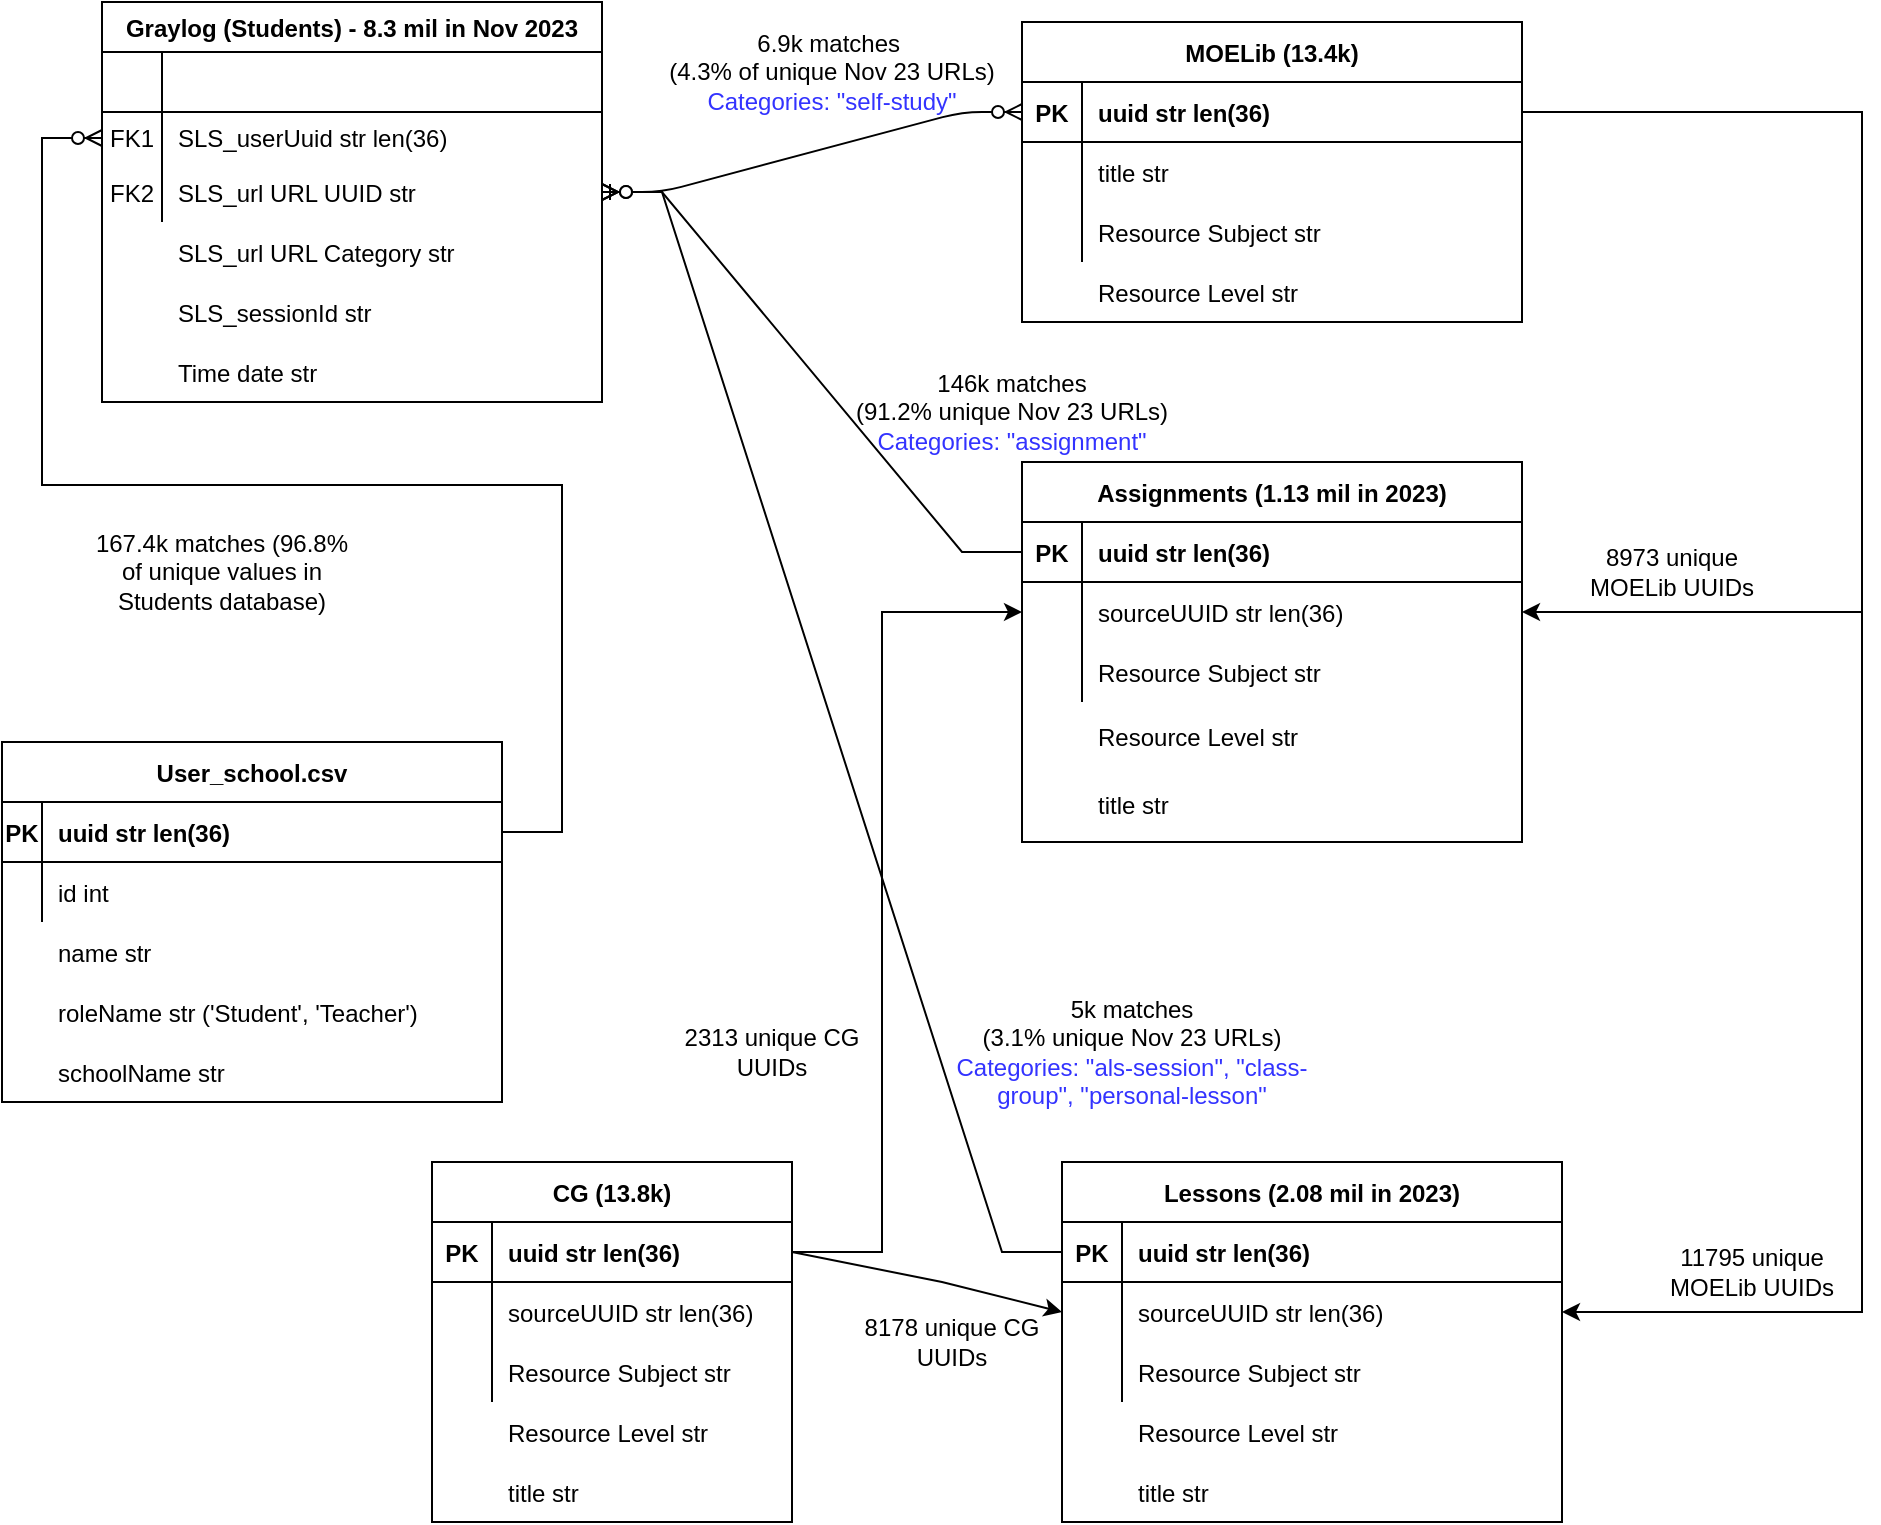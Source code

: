 <mxfile version="24.7.7" pages="2">
  <diagram id="R2lEEEUBdFMjLlhIrx00" name="Page-1">
    <mxGraphModel dx="1434" dy="746" grid="1" gridSize="10" guides="1" tooltips="1" connect="1" arrows="1" fold="1" page="1" pageScale="1" pageWidth="850" pageHeight="1100" math="0" shadow="0" extFonts="Permanent Marker^https://fonts.googleapis.com/css?family=Permanent+Marker">
      <root>
        <mxCell id="0" />
        <mxCell id="1" parent="0" />
        <mxCell id="C-vyLk0tnHw3VtMMgP7b-12" value="" style="edgeStyle=entityRelationEdgeStyle;endArrow=ERzeroToMany;startArrow=ERone;endFill=1;startFill=0;exitX=1;exitY=0.5;exitDx=0;exitDy=0;" parent="1" source="C-vyLk0tnHw3VtMMgP7b-9" target="C-vyLk0tnHw3VtMMgP7b-14" edge="1">
          <mxGeometry width="100" height="100" relative="1" as="geometry">
            <mxPoint x="70" y="180" as="sourcePoint" />
            <mxPoint x="500" y="220" as="targetPoint" />
          </mxGeometry>
        </mxCell>
        <mxCell id="C-vyLk0tnHw3VtMMgP7b-2" value="Graylog (Students) - 8.3 mil in Nov 2023" style="shape=table;startSize=25;container=1;collapsible=1;childLayout=tableLayout;fixedRows=1;rowLines=0;fontStyle=1;align=center;resizeLast=1;" parent="1" vertex="1">
          <mxGeometry x="80" y="20" width="250" height="200" as="geometry" />
        </mxCell>
        <mxCell id="C-vyLk0tnHw3VtMMgP7b-3" value="" style="shape=partialRectangle;collapsible=0;dropTarget=0;pointerEvents=0;fillColor=none;points=[[0,0.5],[1,0.5]];portConstraint=eastwest;top=0;left=0;right=0;bottom=1;" parent="C-vyLk0tnHw3VtMMgP7b-2" vertex="1">
          <mxGeometry y="25" width="250" height="30" as="geometry" />
        </mxCell>
        <mxCell id="C-vyLk0tnHw3VtMMgP7b-4" value="" style="shape=partialRectangle;overflow=hidden;connectable=0;fillColor=none;top=0;left=0;bottom=0;right=0;fontStyle=1;" parent="C-vyLk0tnHw3VtMMgP7b-3" vertex="1">
          <mxGeometry width="30" height="30" as="geometry">
            <mxRectangle width="30" height="30" as="alternateBounds" />
          </mxGeometry>
        </mxCell>
        <mxCell id="C-vyLk0tnHw3VtMMgP7b-5" value="" style="shape=partialRectangle;overflow=hidden;connectable=0;fillColor=none;top=0;left=0;bottom=0;right=0;align=left;spacingLeft=6;fontStyle=5;" parent="C-vyLk0tnHw3VtMMgP7b-3" vertex="1">
          <mxGeometry x="30" width="220" height="30" as="geometry">
            <mxRectangle width="220" height="30" as="alternateBounds" />
          </mxGeometry>
        </mxCell>
        <mxCell id="C-vyLk0tnHw3VtMMgP7b-6" value="" style="shape=partialRectangle;collapsible=0;dropTarget=0;pointerEvents=0;fillColor=none;points=[[0,0.5],[1,0.5]];portConstraint=eastwest;top=0;left=0;right=0;bottom=0;" parent="C-vyLk0tnHw3VtMMgP7b-2" vertex="1">
          <mxGeometry y="55" width="250" height="25" as="geometry" />
        </mxCell>
        <mxCell id="C-vyLk0tnHw3VtMMgP7b-7" value="FK1" style="shape=partialRectangle;overflow=hidden;connectable=0;fillColor=none;top=0;left=0;bottom=0;right=0;" parent="C-vyLk0tnHw3VtMMgP7b-6" vertex="1">
          <mxGeometry width="30" height="25" as="geometry">
            <mxRectangle width="30" height="25" as="alternateBounds" />
          </mxGeometry>
        </mxCell>
        <mxCell id="C-vyLk0tnHw3VtMMgP7b-8" value="SLS_userUuid str len(36)" style="shape=partialRectangle;overflow=hidden;connectable=0;fillColor=none;top=0;left=0;bottom=0;right=0;align=left;spacingLeft=6;" parent="C-vyLk0tnHw3VtMMgP7b-6" vertex="1">
          <mxGeometry x="30" width="220" height="25" as="geometry">
            <mxRectangle width="220" height="25" as="alternateBounds" />
          </mxGeometry>
        </mxCell>
        <mxCell id="C-vyLk0tnHw3VtMMgP7b-9" value="" style="shape=partialRectangle;collapsible=0;dropTarget=0;pointerEvents=0;fillColor=none;points=[[0,0.5],[1,0.5]];portConstraint=eastwest;top=0;left=0;right=0;bottom=0;" parent="C-vyLk0tnHw3VtMMgP7b-2" vertex="1">
          <mxGeometry y="80" width="250" height="30" as="geometry" />
        </mxCell>
        <mxCell id="C-vyLk0tnHw3VtMMgP7b-10" value="FK2" style="shape=partialRectangle;overflow=hidden;connectable=0;fillColor=none;top=0;left=0;bottom=0;right=0;" parent="C-vyLk0tnHw3VtMMgP7b-9" vertex="1">
          <mxGeometry width="30" height="30" as="geometry">
            <mxRectangle width="30" height="30" as="alternateBounds" />
          </mxGeometry>
        </mxCell>
        <mxCell id="C-vyLk0tnHw3VtMMgP7b-11" value="SLS_url URL UUID str" style="shape=partialRectangle;overflow=hidden;connectable=0;fillColor=none;top=0;left=0;bottom=0;right=0;align=left;spacingLeft=6;" parent="C-vyLk0tnHw3VtMMgP7b-9" vertex="1">
          <mxGeometry x="30" width="220" height="30" as="geometry">
            <mxRectangle width="220" height="30" as="alternateBounds" />
          </mxGeometry>
        </mxCell>
        <mxCell id="UngdxI9Ht1jqLDIl4056-7" value="" style="group" parent="1" vertex="1" connectable="0">
          <mxGeometry x="30" y="390" width="250" height="180" as="geometry" />
        </mxCell>
        <mxCell id="C-vyLk0tnHw3VtMMgP7b-23" value="User_school.csv" style="shape=table;startSize=30;container=1;collapsible=1;childLayout=tableLayout;fixedRows=1;rowLines=0;fontStyle=1;align=center;resizeLast=1;" parent="UngdxI9Ht1jqLDIl4056-7" vertex="1">
          <mxGeometry width="250" height="180" as="geometry" />
        </mxCell>
        <mxCell id="C-vyLk0tnHw3VtMMgP7b-24" value="" style="shape=partialRectangle;collapsible=0;dropTarget=0;pointerEvents=0;fillColor=none;points=[[0,0.5],[1,0.5]];portConstraint=eastwest;top=0;left=0;right=0;bottom=1;" parent="C-vyLk0tnHw3VtMMgP7b-23" vertex="1">
          <mxGeometry y="30" width="250" height="30" as="geometry" />
        </mxCell>
        <mxCell id="C-vyLk0tnHw3VtMMgP7b-25" value="PK" style="shape=partialRectangle;overflow=hidden;connectable=0;fillColor=none;top=0;left=0;bottom=0;right=0;fontStyle=1;" parent="C-vyLk0tnHw3VtMMgP7b-24" vertex="1">
          <mxGeometry width="20" height="30" as="geometry">
            <mxRectangle width="20" height="30" as="alternateBounds" />
          </mxGeometry>
        </mxCell>
        <mxCell id="C-vyLk0tnHw3VtMMgP7b-26" value="uuid str len(36)" style="shape=partialRectangle;overflow=hidden;connectable=0;fillColor=none;top=0;left=0;bottom=0;right=0;align=left;spacingLeft=6;fontStyle=1;" parent="C-vyLk0tnHw3VtMMgP7b-24" vertex="1">
          <mxGeometry x="20" width="230" height="30" as="geometry">
            <mxRectangle width="230" height="30" as="alternateBounds" />
          </mxGeometry>
        </mxCell>
        <mxCell id="C-vyLk0tnHw3VtMMgP7b-27" value="" style="shape=partialRectangle;collapsible=0;dropTarget=0;pointerEvents=0;fillColor=none;points=[[0,0.5],[1,0.5]];portConstraint=eastwest;top=0;left=0;right=0;bottom=0;" parent="C-vyLk0tnHw3VtMMgP7b-23" vertex="1">
          <mxGeometry y="60" width="250" height="30" as="geometry" />
        </mxCell>
        <mxCell id="C-vyLk0tnHw3VtMMgP7b-28" value="" style="shape=partialRectangle;overflow=hidden;connectable=0;fillColor=none;top=0;left=0;bottom=0;right=0;" parent="C-vyLk0tnHw3VtMMgP7b-27" vertex="1">
          <mxGeometry width="20" height="30" as="geometry">
            <mxRectangle width="20" height="30" as="alternateBounds" />
          </mxGeometry>
        </mxCell>
        <mxCell id="C-vyLk0tnHw3VtMMgP7b-29" value="id int" style="shape=partialRectangle;overflow=hidden;connectable=0;fillColor=none;top=0;left=0;bottom=0;right=0;align=left;spacingLeft=6;" parent="C-vyLk0tnHw3VtMMgP7b-27" vertex="1">
          <mxGeometry x="20" width="230" height="30" as="geometry">
            <mxRectangle width="230" height="30" as="alternateBounds" />
          </mxGeometry>
        </mxCell>
        <mxCell id="UngdxI9Ht1jqLDIl4056-4" value="name str" style="shape=partialRectangle;overflow=hidden;connectable=0;fillColor=none;top=0;left=0;bottom=0;right=0;align=left;spacingLeft=6;" parent="UngdxI9Ht1jqLDIl4056-7" vertex="1">
          <mxGeometry x="20" y="90" width="220" height="30" as="geometry">
            <mxRectangle width="220" height="30" as="alternateBounds" />
          </mxGeometry>
        </mxCell>
        <mxCell id="UngdxI9Ht1jqLDIl4056-5" value="roleName str (&#39;Student&#39;, &#39;Teacher&#39;)" style="shape=partialRectangle;overflow=hidden;connectable=0;fillColor=none;top=0;left=0;bottom=0;right=0;align=left;spacingLeft=6;" parent="UngdxI9Ht1jqLDIl4056-7" vertex="1">
          <mxGeometry x="20" y="120" width="220" height="30" as="geometry">
            <mxRectangle width="220" height="30" as="alternateBounds" />
          </mxGeometry>
        </mxCell>
        <mxCell id="UngdxI9Ht1jqLDIl4056-6" value="schoolName str" style="shape=partialRectangle;overflow=hidden;connectable=0;fillColor=none;top=0;left=0;bottom=0;right=0;align=left;spacingLeft=6;" parent="UngdxI9Ht1jqLDIl4056-7" vertex="1">
          <mxGeometry x="20" y="150" width="220" height="30" as="geometry">
            <mxRectangle width="220" height="30" as="alternateBounds" />
          </mxGeometry>
        </mxCell>
        <mxCell id="UngdxI9Ht1jqLDIl4056-8" value="" style="shape=partialRectangle;overflow=hidden;connectable=0;fillColor=none;top=0;left=0;bottom=0;right=0;" parent="1" vertex="1">
          <mxGeometry x="80" y="130" width="30" height="30" as="geometry">
            <mxRectangle width="30" height="30" as="alternateBounds" />
          </mxGeometry>
        </mxCell>
        <mxCell id="UngdxI9Ht1jqLDIl4056-9" value="SLS_url URL Category str" style="shape=partialRectangle;overflow=hidden;connectable=0;fillColor=none;top=0;left=0;bottom=0;right=0;align=left;spacingLeft=6;" parent="1" vertex="1">
          <mxGeometry x="110" y="130" width="220" height="30" as="geometry">
            <mxRectangle width="220" height="30" as="alternateBounds" />
          </mxGeometry>
        </mxCell>
        <mxCell id="UngdxI9Ht1jqLDIl4056-10" value="" style="shape=partialRectangle;overflow=hidden;connectable=0;fillColor=none;top=0;left=0;bottom=0;right=0;" parent="1" vertex="1">
          <mxGeometry x="80" y="160" width="30" height="30" as="geometry">
            <mxRectangle width="30" height="30" as="alternateBounds" />
          </mxGeometry>
        </mxCell>
        <mxCell id="UngdxI9Ht1jqLDIl4056-11" value="SLS_sessionId str" style="shape=partialRectangle;overflow=hidden;connectable=0;fillColor=none;top=0;left=0;bottom=0;right=0;align=left;spacingLeft=6;" parent="1" vertex="1">
          <mxGeometry x="110" y="160" width="220" height="30" as="geometry">
            <mxRectangle width="220" height="30" as="alternateBounds" />
          </mxGeometry>
        </mxCell>
        <mxCell id="UngdxI9Ht1jqLDIl4056-12" value="" style="shape=partialRectangle;overflow=hidden;connectable=0;fillColor=none;top=0;left=0;bottom=0;right=0;" parent="1" vertex="1">
          <mxGeometry x="80" y="190" width="30" height="30" as="geometry">
            <mxRectangle width="30" height="30" as="alternateBounds" />
          </mxGeometry>
        </mxCell>
        <mxCell id="UngdxI9Ht1jqLDIl4056-13" value="Time date str " style="shape=partialRectangle;overflow=hidden;connectable=0;fillColor=none;top=0;left=0;bottom=0;right=0;align=left;spacingLeft=6;" parent="1" vertex="1">
          <mxGeometry x="110" y="190" width="220" height="30" as="geometry">
            <mxRectangle width="220" height="30" as="alternateBounds" />
          </mxGeometry>
        </mxCell>
        <mxCell id="UngdxI9Ht1jqLDIl4056-14" value="" style="shape=partialRectangle;overflow=hidden;connectable=0;fillColor=none;top=0;left=0;bottom=0;right=0;" parent="1" vertex="1">
          <mxGeometry x="80" y="220" width="30" height="30" as="geometry">
            <mxRectangle width="30" height="30" as="alternateBounds" />
          </mxGeometry>
        </mxCell>
        <mxCell id="UngdxI9Ht1jqLDIl4056-16" value="167.4k matches (96.8% of unique values in Students database)" style="text;html=1;align=center;verticalAlign=middle;whiteSpace=wrap;rounded=0;" parent="1" vertex="1">
          <mxGeometry x="70" y="290" width="140" height="30" as="geometry" />
        </mxCell>
        <mxCell id="UngdxI9Ht1jqLDIl4056-19" value="" style="group" parent="1" vertex="1" connectable="0">
          <mxGeometry x="570" y="30" width="250" height="150" as="geometry" />
        </mxCell>
        <mxCell id="C-vyLk0tnHw3VtMMgP7b-13" value="MOELib (13.4k)" style="shape=table;startSize=30;container=1;collapsible=1;childLayout=tableLayout;fixedRows=1;rowLines=0;fontStyle=1;align=center;resizeLast=1;" parent="UngdxI9Ht1jqLDIl4056-19" vertex="1">
          <mxGeometry x="-30" width="250" height="150" as="geometry" />
        </mxCell>
        <mxCell id="C-vyLk0tnHw3VtMMgP7b-14" value="" style="shape=partialRectangle;collapsible=0;dropTarget=0;pointerEvents=0;fillColor=none;points=[[0,0.5],[1,0.5]];portConstraint=eastwest;top=0;left=0;right=0;bottom=1;" parent="C-vyLk0tnHw3VtMMgP7b-13" vertex="1">
          <mxGeometry y="30" width="250" height="30" as="geometry" />
        </mxCell>
        <mxCell id="C-vyLk0tnHw3VtMMgP7b-15" value="PK" style="shape=partialRectangle;overflow=hidden;connectable=0;fillColor=none;top=0;left=0;bottom=0;right=0;fontStyle=1;" parent="C-vyLk0tnHw3VtMMgP7b-14" vertex="1">
          <mxGeometry width="30" height="30" as="geometry">
            <mxRectangle width="30" height="30" as="alternateBounds" />
          </mxGeometry>
        </mxCell>
        <mxCell id="C-vyLk0tnHw3VtMMgP7b-16" value="uuid str len(36)" style="shape=partialRectangle;overflow=hidden;connectable=0;fillColor=none;top=0;left=0;bottom=0;right=0;align=left;spacingLeft=6;fontStyle=1;" parent="C-vyLk0tnHw3VtMMgP7b-14" vertex="1">
          <mxGeometry x="30" width="220" height="30" as="geometry">
            <mxRectangle width="220" height="30" as="alternateBounds" />
          </mxGeometry>
        </mxCell>
        <mxCell id="C-vyLk0tnHw3VtMMgP7b-17" value="" style="shape=partialRectangle;collapsible=0;dropTarget=0;pointerEvents=0;fillColor=none;points=[[0,0.5],[1,0.5]];portConstraint=eastwest;top=0;left=0;right=0;bottom=0;" parent="C-vyLk0tnHw3VtMMgP7b-13" vertex="1">
          <mxGeometry y="60" width="250" height="30" as="geometry" />
        </mxCell>
        <mxCell id="C-vyLk0tnHw3VtMMgP7b-18" value="" style="shape=partialRectangle;overflow=hidden;connectable=0;fillColor=none;top=0;left=0;bottom=0;right=0;" parent="C-vyLk0tnHw3VtMMgP7b-17" vertex="1">
          <mxGeometry width="30" height="30" as="geometry">
            <mxRectangle width="30" height="30" as="alternateBounds" />
          </mxGeometry>
        </mxCell>
        <mxCell id="C-vyLk0tnHw3VtMMgP7b-19" value="title str" style="shape=partialRectangle;overflow=hidden;connectable=0;fillColor=none;top=0;left=0;bottom=0;right=0;align=left;spacingLeft=6;" parent="C-vyLk0tnHw3VtMMgP7b-17" vertex="1">
          <mxGeometry x="30" width="220" height="30" as="geometry">
            <mxRectangle width="220" height="30" as="alternateBounds" />
          </mxGeometry>
        </mxCell>
        <mxCell id="C-vyLk0tnHw3VtMMgP7b-20" value="" style="shape=partialRectangle;collapsible=0;dropTarget=0;pointerEvents=0;fillColor=none;points=[[0,0.5],[1,0.5]];portConstraint=eastwest;top=0;left=0;right=0;bottom=0;" parent="C-vyLk0tnHw3VtMMgP7b-13" vertex="1">
          <mxGeometry y="90" width="250" height="30" as="geometry" />
        </mxCell>
        <mxCell id="C-vyLk0tnHw3VtMMgP7b-21" value="" style="shape=partialRectangle;overflow=hidden;connectable=0;fillColor=none;top=0;left=0;bottom=0;right=0;" parent="C-vyLk0tnHw3VtMMgP7b-20" vertex="1">
          <mxGeometry width="30" height="30" as="geometry">
            <mxRectangle width="30" height="30" as="alternateBounds" />
          </mxGeometry>
        </mxCell>
        <mxCell id="C-vyLk0tnHw3VtMMgP7b-22" value="Resource Subject str" style="shape=partialRectangle;overflow=hidden;connectable=0;fillColor=none;top=0;left=0;bottom=0;right=0;align=left;spacingLeft=6;" parent="C-vyLk0tnHw3VtMMgP7b-20" vertex="1">
          <mxGeometry x="30" width="220" height="30" as="geometry">
            <mxRectangle width="220" height="30" as="alternateBounds" />
          </mxGeometry>
        </mxCell>
        <mxCell id="UngdxI9Ht1jqLDIl4056-17" value="" style="shape=partialRectangle;overflow=hidden;connectable=0;fillColor=none;top=0;left=0;bottom=0;right=0;" parent="UngdxI9Ht1jqLDIl4056-19" vertex="1">
          <mxGeometry y="120" width="30" height="30" as="geometry">
            <mxRectangle width="30" height="30" as="alternateBounds" />
          </mxGeometry>
        </mxCell>
        <mxCell id="UngdxI9Ht1jqLDIl4056-18" value="Resource Level str" style="shape=partialRectangle;overflow=hidden;connectable=0;fillColor=none;top=0;left=0;bottom=0;right=0;align=left;spacingLeft=6;" parent="UngdxI9Ht1jqLDIl4056-19" vertex="1">
          <mxGeometry y="120" width="220" height="30" as="geometry">
            <mxRectangle width="220" height="30" as="alternateBounds" />
          </mxGeometry>
        </mxCell>
        <mxCell id="UngdxI9Ht1jqLDIl4056-20" value="" style="group" parent="1" vertex="1" connectable="0">
          <mxGeometry x="470" y="250" width="320" height="190" as="geometry" />
        </mxCell>
        <mxCell id="UngdxI9Ht1jqLDIl4056-31" value="" style="shape=partialRectangle;overflow=hidden;connectable=0;fillColor=none;top=0;left=0;bottom=0;right=0;" parent="UngdxI9Ht1jqLDIl4056-20" vertex="1">
          <mxGeometry y="120" width="30" height="30" as="geometry">
            <mxRectangle width="30" height="30" as="alternateBounds" />
          </mxGeometry>
        </mxCell>
        <mxCell id="UngdxI9Ht1jqLDIl4056-56" value="" style="group" parent="UngdxI9Ht1jqLDIl4056-20" vertex="1" connectable="0">
          <mxGeometry x="70" width="250" height="190" as="geometry" />
        </mxCell>
        <mxCell id="UngdxI9Ht1jqLDIl4056-21" value="Assignments (1.13 mil in 2023)" style="shape=table;startSize=30;container=1;collapsible=1;childLayout=tableLayout;fixedRows=1;rowLines=0;fontStyle=1;align=center;resizeLast=1;" parent="UngdxI9Ht1jqLDIl4056-56" vertex="1">
          <mxGeometry width="250" height="190" as="geometry" />
        </mxCell>
        <mxCell id="UngdxI9Ht1jqLDIl4056-22" value="" style="shape=partialRectangle;collapsible=0;dropTarget=0;pointerEvents=0;fillColor=none;points=[[0,0.5],[1,0.5]];portConstraint=eastwest;top=0;left=0;right=0;bottom=1;" parent="UngdxI9Ht1jqLDIl4056-21" vertex="1">
          <mxGeometry y="30" width="250" height="30" as="geometry" />
        </mxCell>
        <mxCell id="UngdxI9Ht1jqLDIl4056-23" value="PK" style="shape=partialRectangle;overflow=hidden;connectable=0;fillColor=none;top=0;left=0;bottom=0;right=0;fontStyle=1;" parent="UngdxI9Ht1jqLDIl4056-22" vertex="1">
          <mxGeometry width="30" height="30" as="geometry">
            <mxRectangle width="30" height="30" as="alternateBounds" />
          </mxGeometry>
        </mxCell>
        <mxCell id="UngdxI9Ht1jqLDIl4056-24" value="uuid str len(36)" style="shape=partialRectangle;overflow=hidden;connectable=0;fillColor=none;top=0;left=0;bottom=0;right=0;align=left;spacingLeft=6;fontStyle=1;" parent="UngdxI9Ht1jqLDIl4056-22" vertex="1">
          <mxGeometry x="30" width="220" height="30" as="geometry">
            <mxRectangle width="220" height="30" as="alternateBounds" />
          </mxGeometry>
        </mxCell>
        <mxCell id="UngdxI9Ht1jqLDIl4056-25" value="" style="shape=partialRectangle;collapsible=0;dropTarget=0;pointerEvents=0;fillColor=none;points=[[0,0.5],[1,0.5]];portConstraint=eastwest;top=0;left=0;right=0;bottom=0;" parent="UngdxI9Ht1jqLDIl4056-21" vertex="1">
          <mxGeometry y="60" width="250" height="30" as="geometry" />
        </mxCell>
        <mxCell id="UngdxI9Ht1jqLDIl4056-26" value="" style="shape=partialRectangle;overflow=hidden;connectable=0;fillColor=none;top=0;left=0;bottom=0;right=0;" parent="UngdxI9Ht1jqLDIl4056-25" vertex="1">
          <mxGeometry width="30" height="30" as="geometry">
            <mxRectangle width="30" height="30" as="alternateBounds" />
          </mxGeometry>
        </mxCell>
        <mxCell id="UngdxI9Ht1jqLDIl4056-27" value="sourceUUID str len(36)" style="shape=partialRectangle;overflow=hidden;connectable=0;fillColor=none;top=0;left=0;bottom=0;right=0;align=left;spacingLeft=6;" parent="UngdxI9Ht1jqLDIl4056-25" vertex="1">
          <mxGeometry x="30" width="220" height="30" as="geometry">
            <mxRectangle width="220" height="30" as="alternateBounds" />
          </mxGeometry>
        </mxCell>
        <mxCell id="UngdxI9Ht1jqLDIl4056-28" value="" style="shape=partialRectangle;collapsible=0;dropTarget=0;pointerEvents=0;fillColor=none;points=[[0,0.5],[1,0.5]];portConstraint=eastwest;top=0;left=0;right=0;bottom=0;" parent="UngdxI9Ht1jqLDIl4056-21" vertex="1">
          <mxGeometry y="90" width="250" height="30" as="geometry" />
        </mxCell>
        <mxCell id="UngdxI9Ht1jqLDIl4056-29" value="" style="shape=partialRectangle;overflow=hidden;connectable=0;fillColor=none;top=0;left=0;bottom=0;right=0;" parent="UngdxI9Ht1jqLDIl4056-28" vertex="1">
          <mxGeometry width="30" height="30" as="geometry">
            <mxRectangle width="30" height="30" as="alternateBounds" />
          </mxGeometry>
        </mxCell>
        <mxCell id="UngdxI9Ht1jqLDIl4056-30" value="Resource Subject str" style="shape=partialRectangle;overflow=hidden;connectable=0;fillColor=none;top=0;left=0;bottom=0;right=0;align=left;spacingLeft=6;" parent="UngdxI9Ht1jqLDIl4056-28" vertex="1">
          <mxGeometry x="30" width="220" height="30" as="geometry">
            <mxRectangle width="220" height="30" as="alternateBounds" />
          </mxGeometry>
        </mxCell>
        <mxCell id="UngdxI9Ht1jqLDIl4056-32" value="title str" style="shape=partialRectangle;overflow=hidden;connectable=0;fillColor=none;top=0;left=0;bottom=0;right=0;align=left;spacingLeft=6;" parent="UngdxI9Ht1jqLDIl4056-56" vertex="1">
          <mxGeometry x="30" y="152" width="220" height="38" as="geometry">
            <mxRectangle width="220" height="30" as="alternateBounds" />
          </mxGeometry>
        </mxCell>
        <mxCell id="5RTiyUxZ0GB5OdEENtKS-9" style="edgeStyle=orthogonalEdgeStyle;rounded=0;orthogonalLoop=1;jettySize=auto;html=1;exitX=0;exitY=0.5;exitDx=0;exitDy=0;" edge="1" parent="UngdxI9Ht1jqLDIl4056-56" source="5RTiyUxZ0GB5OdEENtKS-6">
          <mxGeometry relative="1" as="geometry">
            <mxPoint y="137" as="targetPoint" />
          </mxGeometry>
        </mxCell>
        <mxCell id="5RTiyUxZ0GB5OdEENtKS-6" value="" style="shape=partialRectangle;collapsible=0;dropTarget=0;pointerEvents=0;fillColor=none;points=[[0,0.5],[1,0.5]];portConstraint=eastwest;top=0;left=0;right=0;bottom=0;" vertex="1" parent="UngdxI9Ht1jqLDIl4056-56">
          <mxGeometry y="122" width="250" height="30" as="geometry" />
        </mxCell>
        <mxCell id="5RTiyUxZ0GB5OdEENtKS-7" value="" style="shape=partialRectangle;overflow=hidden;connectable=0;fillColor=none;top=0;left=0;bottom=0;right=0;" vertex="1" parent="5RTiyUxZ0GB5OdEENtKS-6">
          <mxGeometry width="30" height="30" as="geometry">
            <mxRectangle width="30" height="30" as="alternateBounds" />
          </mxGeometry>
        </mxCell>
        <mxCell id="5RTiyUxZ0GB5OdEENtKS-8" value="Resource Level str" style="shape=partialRectangle;overflow=hidden;connectable=0;fillColor=none;top=0;left=0;bottom=0;right=0;align=left;spacingLeft=6;" vertex="1" parent="5RTiyUxZ0GB5OdEENtKS-6">
          <mxGeometry x="30" width="220" height="30" as="geometry">
            <mxRectangle width="220" height="30" as="alternateBounds" />
          </mxGeometry>
        </mxCell>
        <mxCell id="UngdxI9Ht1jqLDIl4056-38" value="6.9k matches&amp;nbsp;&lt;div&gt;(4.3% of unique Nov 23 URLs)&lt;div&gt;&lt;font color=&quot;#3333ff&quot;&gt;Categories: &quot;self-study&quot;&lt;/font&gt;&lt;/div&gt;&lt;/div&gt;" style="text;html=1;align=center;verticalAlign=middle;whiteSpace=wrap;rounded=0;" parent="1" vertex="1">
          <mxGeometry x="350" y="40" width="190" height="30" as="geometry" />
        </mxCell>
        <mxCell id="UngdxI9Ht1jqLDIl4056-41" value="" style="group" parent="1" vertex="1" connectable="0">
          <mxGeometry x="245" y="600" width="180" height="180" as="geometry" />
        </mxCell>
        <mxCell id="UngdxI9Ht1jqLDIl4056-42" value="CG (13.8k)" style="shape=table;startSize=30;container=1;collapsible=1;childLayout=tableLayout;fixedRows=1;rowLines=0;fontStyle=1;align=center;resizeLast=1;" parent="UngdxI9Ht1jqLDIl4056-41" vertex="1">
          <mxGeometry width="180" height="180" as="geometry" />
        </mxCell>
        <mxCell id="UngdxI9Ht1jqLDIl4056-43" value="" style="shape=partialRectangle;collapsible=0;dropTarget=0;pointerEvents=0;fillColor=none;points=[[0,0.5],[1,0.5]];portConstraint=eastwest;top=0;left=0;right=0;bottom=1;" parent="UngdxI9Ht1jqLDIl4056-42" vertex="1">
          <mxGeometry y="30" width="180" height="30" as="geometry" />
        </mxCell>
        <mxCell id="UngdxI9Ht1jqLDIl4056-44" value="PK" style="shape=partialRectangle;overflow=hidden;connectable=0;fillColor=none;top=0;left=0;bottom=0;right=0;fontStyle=1;" parent="UngdxI9Ht1jqLDIl4056-43" vertex="1">
          <mxGeometry width="30" height="30" as="geometry">
            <mxRectangle width="30" height="30" as="alternateBounds" />
          </mxGeometry>
        </mxCell>
        <mxCell id="UngdxI9Ht1jqLDIl4056-45" value="uuid str len(36)" style="shape=partialRectangle;overflow=hidden;connectable=0;fillColor=none;top=0;left=0;bottom=0;right=0;align=left;spacingLeft=6;fontStyle=1;" parent="UngdxI9Ht1jqLDIl4056-43" vertex="1">
          <mxGeometry x="30" width="150" height="30" as="geometry">
            <mxRectangle width="150" height="30" as="alternateBounds" />
          </mxGeometry>
        </mxCell>
        <mxCell id="UngdxI9Ht1jqLDIl4056-46" value="" style="shape=partialRectangle;collapsible=0;dropTarget=0;pointerEvents=0;fillColor=none;points=[[0,0.5],[1,0.5]];portConstraint=eastwest;top=0;left=0;right=0;bottom=0;" parent="UngdxI9Ht1jqLDIl4056-42" vertex="1">
          <mxGeometry y="60" width="180" height="30" as="geometry" />
        </mxCell>
        <mxCell id="UngdxI9Ht1jqLDIl4056-47" value="" style="shape=partialRectangle;overflow=hidden;connectable=0;fillColor=none;top=0;left=0;bottom=0;right=0;" parent="UngdxI9Ht1jqLDIl4056-46" vertex="1">
          <mxGeometry width="30" height="30" as="geometry">
            <mxRectangle width="30" height="30" as="alternateBounds" />
          </mxGeometry>
        </mxCell>
        <mxCell id="UngdxI9Ht1jqLDIl4056-48" value="sourceUUID str len(36)" style="shape=partialRectangle;overflow=hidden;connectable=0;fillColor=none;top=0;left=0;bottom=0;right=0;align=left;spacingLeft=6;" parent="UngdxI9Ht1jqLDIl4056-46" vertex="1">
          <mxGeometry x="30" width="150" height="30" as="geometry">
            <mxRectangle width="150" height="30" as="alternateBounds" />
          </mxGeometry>
        </mxCell>
        <mxCell id="UngdxI9Ht1jqLDIl4056-49" value="" style="shape=partialRectangle;collapsible=0;dropTarget=0;pointerEvents=0;fillColor=none;points=[[0,0.5],[1,0.5]];portConstraint=eastwest;top=0;left=0;right=0;bottom=0;" parent="UngdxI9Ht1jqLDIl4056-42" vertex="1">
          <mxGeometry y="90" width="180" height="30" as="geometry" />
        </mxCell>
        <mxCell id="UngdxI9Ht1jqLDIl4056-50" value="" style="shape=partialRectangle;overflow=hidden;connectable=0;fillColor=none;top=0;left=0;bottom=0;right=0;" parent="UngdxI9Ht1jqLDIl4056-49" vertex="1">
          <mxGeometry width="30" height="30" as="geometry">
            <mxRectangle width="30" height="30" as="alternateBounds" />
          </mxGeometry>
        </mxCell>
        <mxCell id="UngdxI9Ht1jqLDIl4056-51" value="Resource Subject str" style="shape=partialRectangle;overflow=hidden;connectable=0;fillColor=none;top=0;left=0;bottom=0;right=0;align=left;spacingLeft=6;" parent="UngdxI9Ht1jqLDIl4056-49" vertex="1">
          <mxGeometry x="30" width="150" height="30" as="geometry">
            <mxRectangle width="150" height="30" as="alternateBounds" />
          </mxGeometry>
        </mxCell>
        <mxCell id="UngdxI9Ht1jqLDIl4056-52" value="" style="shape=partialRectangle;overflow=hidden;connectable=0;fillColor=none;top=0;left=0;bottom=0;right=0;" parent="UngdxI9Ht1jqLDIl4056-41" vertex="1">
          <mxGeometry y="120" width="21.6" height="30" as="geometry">
            <mxRectangle width="30" height="30" as="alternateBounds" />
          </mxGeometry>
        </mxCell>
        <mxCell id="5RTiyUxZ0GB5OdEENtKS-1" value="Resource Level str" style="shape=partialRectangle;overflow=hidden;connectable=0;fillColor=none;top=0;left=0;bottom=0;right=0;align=left;spacingLeft=6;" vertex="1" parent="UngdxI9Ht1jqLDIl4056-41">
          <mxGeometry x="30" y="120" width="150" height="30" as="geometry">
            <mxRectangle width="150" height="30" as="alternateBounds" />
          </mxGeometry>
        </mxCell>
        <mxCell id="5RTiyUxZ0GB5OdEENtKS-2" value="title str" style="shape=partialRectangle;overflow=hidden;connectable=0;fillColor=none;top=0;left=0;bottom=0;right=0;align=left;spacingLeft=6;" vertex="1" parent="UngdxI9Ht1jqLDIl4056-41">
          <mxGeometry x="30" y="150" width="150" height="30" as="geometry">
            <mxRectangle width="150" height="30" as="alternateBounds" />
          </mxGeometry>
        </mxCell>
        <mxCell id="UngdxI9Ht1jqLDIl4056-55" value="" style="edgeStyle=entityRelationEdgeStyle;fontSize=12;html=1;endArrow=ERzeroToMany;endFill=1;rounded=0;exitX=0;exitY=0.5;exitDx=0;exitDy=0;entryX=1;entryY=0.5;entryDx=0;entryDy=0;" parent="1" source="UngdxI9Ht1jqLDIl4056-22" target="C-vyLk0tnHw3VtMMgP7b-9" edge="1">
          <mxGeometry width="100" height="100" relative="1" as="geometry">
            <mxPoint x="490" y="290" as="sourcePoint" />
            <mxPoint x="370" y="270" as="targetPoint" />
          </mxGeometry>
        </mxCell>
        <mxCell id="UngdxI9Ht1jqLDIl4056-57" value="" style="group" parent="1" vertex="1" connectable="0">
          <mxGeometry x="590" y="590" width="250" height="190" as="geometry" />
        </mxCell>
        <mxCell id="UngdxI9Ht1jqLDIl4056-58" value="Lessons (2.08 mil in 2023)" style="shape=table;startSize=30;container=1;collapsible=1;childLayout=tableLayout;fixedRows=1;rowLines=0;fontStyle=1;align=center;resizeLast=1;" parent="UngdxI9Ht1jqLDIl4056-57" vertex="1">
          <mxGeometry x="-30" y="10" width="250" height="180" as="geometry" />
        </mxCell>
        <mxCell id="UngdxI9Ht1jqLDIl4056-59" value="" style="shape=partialRectangle;collapsible=0;dropTarget=0;pointerEvents=0;fillColor=none;points=[[0,0.5],[1,0.5]];portConstraint=eastwest;top=0;left=0;right=0;bottom=1;" parent="UngdxI9Ht1jqLDIl4056-58" vertex="1">
          <mxGeometry y="30" width="250" height="30" as="geometry" />
        </mxCell>
        <mxCell id="UngdxI9Ht1jqLDIl4056-60" value="PK" style="shape=partialRectangle;overflow=hidden;connectable=0;fillColor=none;top=0;left=0;bottom=0;right=0;fontStyle=1;" parent="UngdxI9Ht1jqLDIl4056-59" vertex="1">
          <mxGeometry width="30" height="30" as="geometry">
            <mxRectangle width="30" height="30" as="alternateBounds" />
          </mxGeometry>
        </mxCell>
        <mxCell id="UngdxI9Ht1jqLDIl4056-61" value="uuid str len(36)" style="shape=partialRectangle;overflow=hidden;connectable=0;fillColor=none;top=0;left=0;bottom=0;right=0;align=left;spacingLeft=6;fontStyle=1;" parent="UngdxI9Ht1jqLDIl4056-59" vertex="1">
          <mxGeometry x="30" width="220" height="30" as="geometry">
            <mxRectangle width="220" height="30" as="alternateBounds" />
          </mxGeometry>
        </mxCell>
        <mxCell id="UngdxI9Ht1jqLDIl4056-62" value="" style="shape=partialRectangle;collapsible=0;dropTarget=0;pointerEvents=0;fillColor=none;points=[[0,0.5],[1,0.5]];portConstraint=eastwest;top=0;left=0;right=0;bottom=0;" parent="UngdxI9Ht1jqLDIl4056-58" vertex="1">
          <mxGeometry y="60" width="250" height="30" as="geometry" />
        </mxCell>
        <mxCell id="UngdxI9Ht1jqLDIl4056-63" value="" style="shape=partialRectangle;overflow=hidden;connectable=0;fillColor=none;top=0;left=0;bottom=0;right=0;" parent="UngdxI9Ht1jqLDIl4056-62" vertex="1">
          <mxGeometry width="30" height="30" as="geometry">
            <mxRectangle width="30" height="30" as="alternateBounds" />
          </mxGeometry>
        </mxCell>
        <mxCell id="UngdxI9Ht1jqLDIl4056-64" value="sourceUUID str len(36)" style="shape=partialRectangle;overflow=hidden;connectable=0;fillColor=none;top=0;left=0;bottom=0;right=0;align=left;spacingLeft=6;" parent="UngdxI9Ht1jqLDIl4056-62" vertex="1">
          <mxGeometry x="30" width="220" height="30" as="geometry">
            <mxRectangle width="220" height="30" as="alternateBounds" />
          </mxGeometry>
        </mxCell>
        <mxCell id="UngdxI9Ht1jqLDIl4056-65" value="" style="shape=partialRectangle;collapsible=0;dropTarget=0;pointerEvents=0;fillColor=none;points=[[0,0.5],[1,0.5]];portConstraint=eastwest;top=0;left=0;right=0;bottom=0;" parent="UngdxI9Ht1jqLDIl4056-58" vertex="1">
          <mxGeometry y="90" width="250" height="30" as="geometry" />
        </mxCell>
        <mxCell id="UngdxI9Ht1jqLDIl4056-66" value="" style="shape=partialRectangle;overflow=hidden;connectable=0;fillColor=none;top=0;left=0;bottom=0;right=0;" parent="UngdxI9Ht1jqLDIl4056-65" vertex="1">
          <mxGeometry width="30" height="30" as="geometry">
            <mxRectangle width="30" height="30" as="alternateBounds" />
          </mxGeometry>
        </mxCell>
        <mxCell id="UngdxI9Ht1jqLDIl4056-67" value="Resource Subject str" style="shape=partialRectangle;overflow=hidden;connectable=0;fillColor=none;top=0;left=0;bottom=0;right=0;align=left;spacingLeft=6;" parent="UngdxI9Ht1jqLDIl4056-65" vertex="1">
          <mxGeometry x="30" width="220" height="30" as="geometry">
            <mxRectangle width="220" height="30" as="alternateBounds" />
          </mxGeometry>
        </mxCell>
        <mxCell id="5RTiyUxZ0GB5OdEENtKS-4" value="Resource Level str" style="shape=partialRectangle;overflow=hidden;connectable=0;fillColor=none;top=0;left=0;bottom=0;right=0;align=left;spacingLeft=6;" vertex="1" parent="UngdxI9Ht1jqLDIl4056-57">
          <mxGeometry y="130" width="220" height="30" as="geometry">
            <mxRectangle width="220" height="30" as="alternateBounds" />
          </mxGeometry>
        </mxCell>
        <mxCell id="5RTiyUxZ0GB5OdEENtKS-5" value="title str" style="shape=partialRectangle;overflow=hidden;connectable=0;fillColor=none;top=0;left=0;bottom=0;right=0;align=left;spacingLeft=6;" vertex="1" parent="UngdxI9Ht1jqLDIl4056-57">
          <mxGeometry y="160" width="220" height="30" as="geometry">
            <mxRectangle width="220" height="30" as="alternateBounds" />
          </mxGeometry>
        </mxCell>
        <mxCell id="UngdxI9Ht1jqLDIl4056-69" value="146k matches&lt;div&gt;(91.2% unique Nov 23 URLs)&lt;/div&gt;&lt;div&gt;&lt;font color=&quot;#3333ff&quot;&gt;Categories: &quot;assignment&quot;&lt;/font&gt;&lt;/div&gt;" style="text;html=1;align=center;verticalAlign=middle;whiteSpace=wrap;rounded=0;" parent="1" vertex="1">
          <mxGeometry x="440" y="210" width="190" height="30" as="geometry" />
        </mxCell>
        <mxCell id="UngdxI9Ht1jqLDIl4056-70" value="" style="edgeStyle=entityRelationEdgeStyle;fontSize=12;html=1;endArrow=ERzeroToMany;endFill=1;rounded=0;entryX=1;entryY=0.5;entryDx=0;entryDy=0;exitX=0;exitY=0.5;exitDx=0;exitDy=0;" parent="1" source="UngdxI9Ht1jqLDIl4056-59" target="C-vyLk0tnHw3VtMMgP7b-9" edge="1">
          <mxGeometry width="100" height="100" relative="1" as="geometry">
            <mxPoint x="270" y="370" as="sourcePoint" />
            <mxPoint x="370" y="270" as="targetPoint" />
          </mxGeometry>
        </mxCell>
        <mxCell id="UngdxI9Ht1jqLDIl4056-71" value="5k matches&lt;br&gt;&lt;div&gt;(3.1% unique Nov 23 URLs)&lt;/div&gt;&lt;div&gt;&lt;font color=&quot;#3333ff&quot;&gt;Categories: &quot;als-session&quot;, &quot;class-group&quot;, &quot;personal-lesson&quot;&lt;/font&gt;&lt;/div&gt;" style="text;html=1;align=center;verticalAlign=middle;whiteSpace=wrap;rounded=0;" parent="1" vertex="1">
          <mxGeometry x="500" y="530" width="190" height="30" as="geometry" />
        </mxCell>
        <mxCell id="UngdxI9Ht1jqLDIl4056-74" value="" style="edgeStyle=entityRelationEdgeStyle;fontSize=12;html=1;endArrow=ERzeroToMany;endFill=1;rounded=0;exitX=1;exitY=0.5;exitDx=0;exitDy=0;" parent="1" source="C-vyLk0tnHw3VtMMgP7b-24" edge="1">
          <mxGeometry width="100" height="100" relative="1" as="geometry">
            <mxPoint x="330" y="300" as="sourcePoint" />
            <mxPoint x="80" y="88" as="targetPoint" />
            <Array as="points">
              <mxPoint x="50" y="340" />
            </Array>
          </mxGeometry>
        </mxCell>
        <mxCell id="5RTiyUxZ0GB5OdEENtKS-10" style="edgeStyle=orthogonalEdgeStyle;rounded=0;orthogonalLoop=1;jettySize=auto;html=1;entryX=1;entryY=0.5;entryDx=0;entryDy=0;" edge="1" parent="1" source="C-vyLk0tnHw3VtMMgP7b-14" target="UngdxI9Ht1jqLDIl4056-62">
          <mxGeometry relative="1" as="geometry">
            <Array as="points">
              <mxPoint x="960" y="75" />
              <mxPoint x="960" y="675" />
            </Array>
          </mxGeometry>
        </mxCell>
        <mxCell id="5RTiyUxZ0GB5OdEENtKS-11" value="" style="endArrow=classic;html=1;rounded=0;exitX=1;exitY=0.5;exitDx=0;exitDy=0;entryX=1;entryY=0.5;entryDx=0;entryDy=0;" edge="1" parent="1" source="C-vyLk0tnHw3VtMMgP7b-14" target="UngdxI9Ht1jqLDIl4056-25">
          <mxGeometry width="50" height="50" relative="1" as="geometry">
            <mxPoint x="470" y="380" as="sourcePoint" />
            <mxPoint x="980" y="75" as="targetPoint" />
            <Array as="points">
              <mxPoint x="960" y="75" />
              <mxPoint x="960" y="325" />
            </Array>
          </mxGeometry>
        </mxCell>
        <mxCell id="5RTiyUxZ0GB5OdEENtKS-12" value="8973 unique MOELib UUIDs" style="text;html=1;align=center;verticalAlign=middle;whiteSpace=wrap;rounded=0;" vertex="1" parent="1">
          <mxGeometry x="810" y="290" width="110" height="30" as="geometry" />
        </mxCell>
        <mxCell id="5RTiyUxZ0GB5OdEENtKS-13" value="11795 unique MOELib UUIDs" style="text;html=1;align=center;verticalAlign=middle;whiteSpace=wrap;rounded=0;" vertex="1" parent="1">
          <mxGeometry x="850" y="640" width="110" height="30" as="geometry" />
        </mxCell>
        <mxCell id="5RTiyUxZ0GB5OdEENtKS-14" value="" style="endArrow=classic;html=1;rounded=0;exitX=1;exitY=0.5;exitDx=0;exitDy=0;entryX=0;entryY=0.5;entryDx=0;entryDy=0;" edge="1" parent="1" source="UngdxI9Ht1jqLDIl4056-43" target="UngdxI9Ht1jqLDIl4056-25">
          <mxGeometry width="50" height="50" relative="1" as="geometry">
            <mxPoint x="720" y="420" as="sourcePoint" />
            <mxPoint x="770" y="370" as="targetPoint" />
            <Array as="points">
              <mxPoint x="470" y="645" />
              <mxPoint x="470" y="325" />
            </Array>
          </mxGeometry>
        </mxCell>
        <mxCell id="5RTiyUxZ0GB5OdEENtKS-15" value="2313 unique CG UUIDs" style="text;html=1;align=center;verticalAlign=middle;whiteSpace=wrap;rounded=0;" vertex="1" parent="1">
          <mxGeometry x="360" y="530" width="110" height="30" as="geometry" />
        </mxCell>
        <mxCell id="5RTiyUxZ0GB5OdEENtKS-16" value="" style="endArrow=classic;html=1;rounded=0;exitX=1;exitY=0.5;exitDx=0;exitDy=0;entryX=0;entryY=0.5;entryDx=0;entryDy=0;" edge="1" parent="1" source="UngdxI9Ht1jqLDIl4056-43" target="UngdxI9Ht1jqLDIl4056-62">
          <mxGeometry width="50" height="50" relative="1" as="geometry">
            <mxPoint x="720" y="580" as="sourcePoint" />
            <mxPoint x="770" y="530" as="targetPoint" />
            <Array as="points">
              <mxPoint x="500" y="660" />
            </Array>
          </mxGeometry>
        </mxCell>
        <mxCell id="5RTiyUxZ0GB5OdEENtKS-17" value="8178 unique CG UUIDs" style="text;html=1;align=center;verticalAlign=middle;whiteSpace=wrap;rounded=0;" vertex="1" parent="1">
          <mxGeometry x="450" y="675" width="110" height="30" as="geometry" />
        </mxCell>
      </root>
    </mxGraphModel>
  </diagram>
  <diagram id="66Nz5Yuz72CB2eOSvGgN" name="Page-2">
    <mxGraphModel dx="1434" dy="746" grid="1" gridSize="10" guides="1" tooltips="1" connect="1" arrows="1" fold="1" page="1" pageScale="1" pageWidth="850" pageHeight="1100" math="0" shadow="0">
      <root>
        <mxCell id="0" />
        <mxCell id="1" parent="0" />
        <mxCell id="aHV0nNiVAXs4xFZMGVVD-1" value="" style="edgeStyle=entityRelationEdgeStyle;endArrow=ERzeroToMany;startArrow=ERone;endFill=1;startFill=0;exitX=1;exitY=0.5;exitDx=0;exitDy=0;" parent="1" source="aHV0nNiVAXs4xFZMGVVD-9" target="aHV0nNiVAXs4xFZMGVVD-33" edge="1">
          <mxGeometry width="100" height="100" relative="1" as="geometry">
            <mxPoint x="70" y="180" as="sourcePoint" />
            <mxPoint x="500" y="220" as="targetPoint" />
          </mxGeometry>
        </mxCell>
        <mxCell id="aHV0nNiVAXs4xFZMGVVD-2" value="Graylog (Teachers) - 1.18 mil in Nov 2023" style="shape=table;startSize=25;container=1;collapsible=1;childLayout=tableLayout;fixedRows=1;rowLines=0;fontStyle=1;align=center;resizeLast=1;" parent="1" vertex="1">
          <mxGeometry x="80" y="20" width="250" height="200" as="geometry" />
        </mxCell>
        <mxCell id="aHV0nNiVAXs4xFZMGVVD-3" value="" style="shape=partialRectangle;collapsible=0;dropTarget=0;pointerEvents=0;fillColor=none;points=[[0,0.5],[1,0.5]];portConstraint=eastwest;top=0;left=0;right=0;bottom=1;" parent="aHV0nNiVAXs4xFZMGVVD-2" vertex="1">
          <mxGeometry y="25" width="250" height="30" as="geometry" />
        </mxCell>
        <mxCell id="aHV0nNiVAXs4xFZMGVVD-4" value="" style="shape=partialRectangle;overflow=hidden;connectable=0;fillColor=none;top=0;left=0;bottom=0;right=0;fontStyle=1;" parent="aHV0nNiVAXs4xFZMGVVD-3" vertex="1">
          <mxGeometry width="30" height="30" as="geometry">
            <mxRectangle width="30" height="30" as="alternateBounds" />
          </mxGeometry>
        </mxCell>
        <mxCell id="aHV0nNiVAXs4xFZMGVVD-5" value="" style="shape=partialRectangle;overflow=hidden;connectable=0;fillColor=none;top=0;left=0;bottom=0;right=0;align=left;spacingLeft=6;fontStyle=5;" parent="aHV0nNiVAXs4xFZMGVVD-3" vertex="1">
          <mxGeometry x="30" width="220" height="30" as="geometry">
            <mxRectangle width="220" height="30" as="alternateBounds" />
          </mxGeometry>
        </mxCell>
        <mxCell id="aHV0nNiVAXs4xFZMGVVD-6" value="" style="shape=partialRectangle;collapsible=0;dropTarget=0;pointerEvents=0;fillColor=none;points=[[0,0.5],[1,0.5]];portConstraint=eastwest;top=0;left=0;right=0;bottom=0;" parent="aHV0nNiVAXs4xFZMGVVD-2" vertex="1">
          <mxGeometry y="55" width="250" height="25" as="geometry" />
        </mxCell>
        <mxCell id="aHV0nNiVAXs4xFZMGVVD-7" value="FK1" style="shape=partialRectangle;overflow=hidden;connectable=0;fillColor=none;top=0;left=0;bottom=0;right=0;" parent="aHV0nNiVAXs4xFZMGVVD-6" vertex="1">
          <mxGeometry width="30" height="25" as="geometry">
            <mxRectangle width="30" height="25" as="alternateBounds" />
          </mxGeometry>
        </mxCell>
        <mxCell id="aHV0nNiVAXs4xFZMGVVD-8" value="SLS_userUuid str len(36)" style="shape=partialRectangle;overflow=hidden;connectable=0;fillColor=none;top=0;left=0;bottom=0;right=0;align=left;spacingLeft=6;" parent="aHV0nNiVAXs4xFZMGVVD-6" vertex="1">
          <mxGeometry x="30" width="220" height="25" as="geometry">
            <mxRectangle width="220" height="25" as="alternateBounds" />
          </mxGeometry>
        </mxCell>
        <mxCell id="aHV0nNiVAXs4xFZMGVVD-9" value="" style="shape=partialRectangle;collapsible=0;dropTarget=0;pointerEvents=0;fillColor=none;points=[[0,0.5],[1,0.5]];portConstraint=eastwest;top=0;left=0;right=0;bottom=0;" parent="aHV0nNiVAXs4xFZMGVVD-2" vertex="1">
          <mxGeometry y="80" width="250" height="30" as="geometry" />
        </mxCell>
        <mxCell id="aHV0nNiVAXs4xFZMGVVD-10" value="FK2" style="shape=partialRectangle;overflow=hidden;connectable=0;fillColor=none;top=0;left=0;bottom=0;right=0;" parent="aHV0nNiVAXs4xFZMGVVD-9" vertex="1">
          <mxGeometry width="30" height="30" as="geometry">
            <mxRectangle width="30" height="30" as="alternateBounds" />
          </mxGeometry>
        </mxCell>
        <mxCell id="aHV0nNiVAXs4xFZMGVVD-11" value="SLS_url URL UUID str" style="shape=partialRectangle;overflow=hidden;connectable=0;fillColor=none;top=0;left=0;bottom=0;right=0;align=left;spacingLeft=6;" parent="aHV0nNiVAXs4xFZMGVVD-9" vertex="1">
          <mxGeometry x="30" width="220" height="30" as="geometry">
            <mxRectangle width="220" height="30" as="alternateBounds" />
          </mxGeometry>
        </mxCell>
        <mxCell id="aHV0nNiVAXs4xFZMGVVD-12" value="" style="group" parent="1" vertex="1" connectable="0">
          <mxGeometry x="30" y="390" width="250" height="180" as="geometry" />
        </mxCell>
        <mxCell id="aHV0nNiVAXs4xFZMGVVD-13" value="User_school.csv" style="shape=table;startSize=30;container=1;collapsible=1;childLayout=tableLayout;fixedRows=1;rowLines=0;fontStyle=1;align=center;resizeLast=1;" parent="aHV0nNiVAXs4xFZMGVVD-12" vertex="1">
          <mxGeometry width="250" height="180" as="geometry" />
        </mxCell>
        <mxCell id="aHV0nNiVAXs4xFZMGVVD-14" value="" style="shape=partialRectangle;collapsible=0;dropTarget=0;pointerEvents=0;fillColor=none;points=[[0,0.5],[1,0.5]];portConstraint=eastwest;top=0;left=0;right=0;bottom=1;" parent="aHV0nNiVAXs4xFZMGVVD-13" vertex="1">
          <mxGeometry y="30" width="250" height="30" as="geometry" />
        </mxCell>
        <mxCell id="aHV0nNiVAXs4xFZMGVVD-15" value="PK" style="shape=partialRectangle;overflow=hidden;connectable=0;fillColor=none;top=0;left=0;bottom=0;right=0;fontStyle=1;" parent="aHV0nNiVAXs4xFZMGVVD-14" vertex="1">
          <mxGeometry width="20" height="30" as="geometry">
            <mxRectangle width="20" height="30" as="alternateBounds" />
          </mxGeometry>
        </mxCell>
        <mxCell id="aHV0nNiVAXs4xFZMGVVD-16" value="uuid str len(36)" style="shape=partialRectangle;overflow=hidden;connectable=0;fillColor=none;top=0;left=0;bottom=0;right=0;align=left;spacingLeft=6;fontStyle=1;" parent="aHV0nNiVAXs4xFZMGVVD-14" vertex="1">
          <mxGeometry x="20" width="230" height="30" as="geometry">
            <mxRectangle width="230" height="30" as="alternateBounds" />
          </mxGeometry>
        </mxCell>
        <mxCell id="aHV0nNiVAXs4xFZMGVVD-17" value="" style="shape=partialRectangle;collapsible=0;dropTarget=0;pointerEvents=0;fillColor=none;points=[[0,0.5],[1,0.5]];portConstraint=eastwest;top=0;left=0;right=0;bottom=0;" parent="aHV0nNiVAXs4xFZMGVVD-13" vertex="1">
          <mxGeometry y="60" width="250" height="30" as="geometry" />
        </mxCell>
        <mxCell id="aHV0nNiVAXs4xFZMGVVD-18" value="" style="shape=partialRectangle;overflow=hidden;connectable=0;fillColor=none;top=0;left=0;bottom=0;right=0;" parent="aHV0nNiVAXs4xFZMGVVD-17" vertex="1">
          <mxGeometry width="20" height="30" as="geometry">
            <mxRectangle width="20" height="30" as="alternateBounds" />
          </mxGeometry>
        </mxCell>
        <mxCell id="aHV0nNiVAXs4xFZMGVVD-19" value="id int" style="shape=partialRectangle;overflow=hidden;connectable=0;fillColor=none;top=0;left=0;bottom=0;right=0;align=left;spacingLeft=6;" parent="aHV0nNiVAXs4xFZMGVVD-17" vertex="1">
          <mxGeometry x="20" width="230" height="30" as="geometry">
            <mxRectangle width="230" height="30" as="alternateBounds" />
          </mxGeometry>
        </mxCell>
        <mxCell id="aHV0nNiVAXs4xFZMGVVD-20" value="name str" style="shape=partialRectangle;overflow=hidden;connectable=0;fillColor=none;top=0;left=0;bottom=0;right=0;align=left;spacingLeft=6;" parent="aHV0nNiVAXs4xFZMGVVD-12" vertex="1">
          <mxGeometry x="20" y="90" width="220" height="30" as="geometry">
            <mxRectangle width="220" height="30" as="alternateBounds" />
          </mxGeometry>
        </mxCell>
        <mxCell id="aHV0nNiVAXs4xFZMGVVD-21" value="roleName str (&#39;Student&#39;, &#39;Teacher&#39;)" style="shape=partialRectangle;overflow=hidden;connectable=0;fillColor=none;top=0;left=0;bottom=0;right=0;align=left;spacingLeft=6;" parent="aHV0nNiVAXs4xFZMGVVD-12" vertex="1">
          <mxGeometry x="20" y="120" width="220" height="30" as="geometry">
            <mxRectangle width="220" height="30" as="alternateBounds" />
          </mxGeometry>
        </mxCell>
        <mxCell id="aHV0nNiVAXs4xFZMGVVD-22" value="schoolName str" style="shape=partialRectangle;overflow=hidden;connectable=0;fillColor=none;top=0;left=0;bottom=0;right=0;align=left;spacingLeft=6;" parent="aHV0nNiVAXs4xFZMGVVD-12" vertex="1">
          <mxGeometry x="20" y="150" width="220" height="30" as="geometry">
            <mxRectangle width="220" height="30" as="alternateBounds" />
          </mxGeometry>
        </mxCell>
        <mxCell id="aHV0nNiVAXs4xFZMGVVD-23" value="" style="shape=partialRectangle;overflow=hidden;connectable=0;fillColor=none;top=0;left=0;bottom=0;right=0;" parent="1" vertex="1">
          <mxGeometry x="80" y="130" width="30" height="30" as="geometry">
            <mxRectangle width="30" height="30" as="alternateBounds" />
          </mxGeometry>
        </mxCell>
        <mxCell id="aHV0nNiVAXs4xFZMGVVD-24" value="SLS_url URL Category str" style="shape=partialRectangle;overflow=hidden;connectable=0;fillColor=none;top=0;left=0;bottom=0;right=0;align=left;spacingLeft=6;" parent="1" vertex="1">
          <mxGeometry x="110" y="130" width="220" height="30" as="geometry">
            <mxRectangle width="220" height="30" as="alternateBounds" />
          </mxGeometry>
        </mxCell>
        <mxCell id="aHV0nNiVAXs4xFZMGVVD-25" value="" style="shape=partialRectangle;overflow=hidden;connectable=0;fillColor=none;top=0;left=0;bottom=0;right=0;" parent="1" vertex="1">
          <mxGeometry x="80" y="160" width="30" height="30" as="geometry">
            <mxRectangle width="30" height="30" as="alternateBounds" />
          </mxGeometry>
        </mxCell>
        <mxCell id="aHV0nNiVAXs4xFZMGVVD-26" value="SLS_sessionId str" style="shape=partialRectangle;overflow=hidden;connectable=0;fillColor=none;top=0;left=0;bottom=0;right=0;align=left;spacingLeft=6;" parent="1" vertex="1">
          <mxGeometry x="110" y="160" width="220" height="30" as="geometry">
            <mxRectangle width="220" height="30" as="alternateBounds" />
          </mxGeometry>
        </mxCell>
        <mxCell id="aHV0nNiVAXs4xFZMGVVD-27" value="" style="shape=partialRectangle;overflow=hidden;connectable=0;fillColor=none;top=0;left=0;bottom=0;right=0;" parent="1" vertex="1">
          <mxGeometry x="80" y="190" width="30" height="30" as="geometry">
            <mxRectangle width="30" height="30" as="alternateBounds" />
          </mxGeometry>
        </mxCell>
        <mxCell id="aHV0nNiVAXs4xFZMGVVD-28" value="Time date str " style="shape=partialRectangle;overflow=hidden;connectable=0;fillColor=none;top=0;left=0;bottom=0;right=0;align=left;spacingLeft=6;" parent="1" vertex="1">
          <mxGeometry x="110" y="190" width="220" height="30" as="geometry">
            <mxRectangle width="220" height="30" as="alternateBounds" />
          </mxGeometry>
        </mxCell>
        <mxCell id="aHV0nNiVAXs4xFZMGVVD-29" value="" style="shape=partialRectangle;overflow=hidden;connectable=0;fillColor=none;top=0;left=0;bottom=0;right=0;" parent="1" vertex="1">
          <mxGeometry x="80" y="220" width="30" height="30" as="geometry">
            <mxRectangle width="30" height="30" as="alternateBounds" />
          </mxGeometry>
        </mxCell>
        <mxCell id="aHV0nNiVAXs4xFZMGVVD-30" value="17.4k matches&amp;nbsp;(99.5% of unique values in Students database)" style="text;html=1;align=center;verticalAlign=middle;whiteSpace=wrap;rounded=0;" parent="1" vertex="1">
          <mxGeometry x="150" y="340" width="140" height="30" as="geometry" />
        </mxCell>
        <mxCell id="aHV0nNiVAXs4xFZMGVVD-31" value="" style="group" parent="1" vertex="1" connectable="0">
          <mxGeometry x="720" y="30" width="250" height="150" as="geometry" />
        </mxCell>
        <mxCell id="aHV0nNiVAXs4xFZMGVVD-32" value="MOELib (13.4k)" style="shape=table;startSize=30;container=1;collapsible=1;childLayout=tableLayout;fixedRows=1;rowLines=0;fontStyle=1;align=center;resizeLast=1;" parent="aHV0nNiVAXs4xFZMGVVD-31" vertex="1">
          <mxGeometry x="-20" width="250" height="150" as="geometry" />
        </mxCell>
        <mxCell id="aHV0nNiVAXs4xFZMGVVD-33" value="" style="shape=partialRectangle;collapsible=0;dropTarget=0;pointerEvents=0;fillColor=none;points=[[0,0.5],[1,0.5]];portConstraint=eastwest;top=0;left=0;right=0;bottom=1;" parent="aHV0nNiVAXs4xFZMGVVD-32" vertex="1">
          <mxGeometry y="30" width="250" height="30" as="geometry" />
        </mxCell>
        <mxCell id="aHV0nNiVAXs4xFZMGVVD-34" value="PK" style="shape=partialRectangle;overflow=hidden;connectable=0;fillColor=none;top=0;left=0;bottom=0;right=0;fontStyle=1;" parent="aHV0nNiVAXs4xFZMGVVD-33" vertex="1">
          <mxGeometry width="30" height="30" as="geometry">
            <mxRectangle width="30" height="30" as="alternateBounds" />
          </mxGeometry>
        </mxCell>
        <mxCell id="aHV0nNiVAXs4xFZMGVVD-35" value="uuid str len(36)" style="shape=partialRectangle;overflow=hidden;connectable=0;fillColor=none;top=0;left=0;bottom=0;right=0;align=left;spacingLeft=6;fontStyle=1;" parent="aHV0nNiVAXs4xFZMGVVD-33" vertex="1">
          <mxGeometry x="30" width="220" height="30" as="geometry">
            <mxRectangle width="220" height="30" as="alternateBounds" />
          </mxGeometry>
        </mxCell>
        <mxCell id="aHV0nNiVAXs4xFZMGVVD-36" value="" style="shape=partialRectangle;collapsible=0;dropTarget=0;pointerEvents=0;fillColor=none;points=[[0,0.5],[1,0.5]];portConstraint=eastwest;top=0;left=0;right=0;bottom=0;" parent="aHV0nNiVAXs4xFZMGVVD-32" vertex="1">
          <mxGeometry y="60" width="250" height="30" as="geometry" />
        </mxCell>
        <mxCell id="aHV0nNiVAXs4xFZMGVVD-37" value="" style="shape=partialRectangle;overflow=hidden;connectable=0;fillColor=none;top=0;left=0;bottom=0;right=0;" parent="aHV0nNiVAXs4xFZMGVVD-36" vertex="1">
          <mxGeometry width="30" height="30" as="geometry">
            <mxRectangle width="30" height="30" as="alternateBounds" />
          </mxGeometry>
        </mxCell>
        <mxCell id="aHV0nNiVAXs4xFZMGVVD-38" value="title str" style="shape=partialRectangle;overflow=hidden;connectable=0;fillColor=none;top=0;left=0;bottom=0;right=0;align=left;spacingLeft=6;" parent="aHV0nNiVAXs4xFZMGVVD-36" vertex="1">
          <mxGeometry x="30" width="220" height="30" as="geometry">
            <mxRectangle width="220" height="30" as="alternateBounds" />
          </mxGeometry>
        </mxCell>
        <mxCell id="aHV0nNiVAXs4xFZMGVVD-39" value="" style="shape=partialRectangle;collapsible=0;dropTarget=0;pointerEvents=0;fillColor=none;points=[[0,0.5],[1,0.5]];portConstraint=eastwest;top=0;left=0;right=0;bottom=0;" parent="aHV0nNiVAXs4xFZMGVVD-32" vertex="1">
          <mxGeometry y="90" width="250" height="30" as="geometry" />
        </mxCell>
        <mxCell id="aHV0nNiVAXs4xFZMGVVD-40" value="" style="shape=partialRectangle;overflow=hidden;connectable=0;fillColor=none;top=0;left=0;bottom=0;right=0;" parent="aHV0nNiVAXs4xFZMGVVD-39" vertex="1">
          <mxGeometry width="30" height="30" as="geometry">
            <mxRectangle width="30" height="30" as="alternateBounds" />
          </mxGeometry>
        </mxCell>
        <mxCell id="aHV0nNiVAXs4xFZMGVVD-41" value="Resource Subject str" style="shape=partialRectangle;overflow=hidden;connectable=0;fillColor=none;top=0;left=0;bottom=0;right=0;align=left;spacingLeft=6;" parent="aHV0nNiVAXs4xFZMGVVD-39" vertex="1">
          <mxGeometry x="30" width="220" height="30" as="geometry">
            <mxRectangle width="220" height="30" as="alternateBounds" />
          </mxGeometry>
        </mxCell>
        <mxCell id="aHV0nNiVAXs4xFZMGVVD-42" value="" style="shape=partialRectangle;overflow=hidden;connectable=0;fillColor=none;top=0;left=0;bottom=0;right=0;" parent="aHV0nNiVAXs4xFZMGVVD-31" vertex="1">
          <mxGeometry y="120" width="30" height="30" as="geometry">
            <mxRectangle width="30" height="30" as="alternateBounds" />
          </mxGeometry>
        </mxCell>
        <mxCell id="aHV0nNiVAXs4xFZMGVVD-43" value="Resource Level str" style="shape=partialRectangle;overflow=hidden;connectable=0;fillColor=none;top=0;left=0;bottom=0;right=0;align=left;spacingLeft=6;" parent="aHV0nNiVAXs4xFZMGVVD-31" vertex="1">
          <mxGeometry x="10" y="120" width="220" height="30" as="geometry">
            <mxRectangle width="220" height="30" as="alternateBounds" />
          </mxGeometry>
        </mxCell>
        <mxCell id="aHV0nNiVAXs4xFZMGVVD-44" value="" style="group" parent="1" vertex="1" connectable="0">
          <mxGeometry x="500" y="250" width="250" height="160" as="geometry" />
        </mxCell>
        <mxCell id="aHV0nNiVAXs4xFZMGVVD-45" value="" style="shape=partialRectangle;overflow=hidden;connectable=0;fillColor=none;top=0;left=0;bottom=0;right=0;" parent="aHV0nNiVAXs4xFZMGVVD-44" vertex="1">
          <mxGeometry y="120" width="30" height="30" as="geometry">
            <mxRectangle width="30" height="30" as="alternateBounds" />
          </mxGeometry>
        </mxCell>
        <mxCell id="aHV0nNiVAXs4xFZMGVVD-59" value="" style="group" parent="1" vertex="1" connectable="0">
          <mxGeometry x="390" y="660" width="180" height="190" as="geometry" />
        </mxCell>
        <mxCell id="aHV0nNiVAXs4xFZMGVVD-60" value="CG (13.4k)" style="shape=table;startSize=30;container=1;collapsible=1;childLayout=tableLayout;fixedRows=1;rowLines=0;fontStyle=1;align=center;resizeLast=1;" parent="aHV0nNiVAXs4xFZMGVVD-59" vertex="1">
          <mxGeometry y="10" width="180" height="160" as="geometry" />
        </mxCell>
        <mxCell id="aHV0nNiVAXs4xFZMGVVD-61" value="" style="shape=partialRectangle;collapsible=0;dropTarget=0;pointerEvents=0;fillColor=none;points=[[0,0.5],[1,0.5]];portConstraint=eastwest;top=0;left=0;right=0;bottom=1;" parent="aHV0nNiVAXs4xFZMGVVD-60" vertex="1">
          <mxGeometry y="30" width="180" height="30" as="geometry" />
        </mxCell>
        <mxCell id="aHV0nNiVAXs4xFZMGVVD-62" value="PK" style="shape=partialRectangle;overflow=hidden;connectable=0;fillColor=none;top=0;left=0;bottom=0;right=0;fontStyle=1;" parent="aHV0nNiVAXs4xFZMGVVD-61" vertex="1">
          <mxGeometry width="30" height="30" as="geometry">
            <mxRectangle width="30" height="30" as="alternateBounds" />
          </mxGeometry>
        </mxCell>
        <mxCell id="aHV0nNiVAXs4xFZMGVVD-63" value="uuid str len(36)" style="shape=partialRectangle;overflow=hidden;connectable=0;fillColor=none;top=0;left=0;bottom=0;right=0;align=left;spacingLeft=6;fontStyle=1;" parent="aHV0nNiVAXs4xFZMGVVD-61" vertex="1">
          <mxGeometry x="30" width="150" height="30" as="geometry">
            <mxRectangle width="150" height="30" as="alternateBounds" />
          </mxGeometry>
        </mxCell>
        <mxCell id="aHV0nNiVAXs4xFZMGVVD-64" value="" style="shape=partialRectangle;collapsible=0;dropTarget=0;pointerEvents=0;fillColor=none;points=[[0,0.5],[1,0.5]];portConstraint=eastwest;top=0;left=0;right=0;bottom=0;" parent="aHV0nNiVAXs4xFZMGVVD-60" vertex="1">
          <mxGeometry y="60" width="180" height="30" as="geometry" />
        </mxCell>
        <mxCell id="aHV0nNiVAXs4xFZMGVVD-65" value="" style="shape=partialRectangle;overflow=hidden;connectable=0;fillColor=none;top=0;left=0;bottom=0;right=0;" parent="aHV0nNiVAXs4xFZMGVVD-64" vertex="1">
          <mxGeometry width="30" height="30" as="geometry">
            <mxRectangle width="30" height="30" as="alternateBounds" />
          </mxGeometry>
        </mxCell>
        <mxCell id="aHV0nNiVAXs4xFZMGVVD-66" value="" style="shape=partialRectangle;overflow=hidden;connectable=0;fillColor=none;top=0;left=0;bottom=0;right=0;align=left;spacingLeft=6;" parent="aHV0nNiVAXs4xFZMGVVD-64" vertex="1">
          <mxGeometry x="30" width="150" height="30" as="geometry">
            <mxRectangle width="150" height="30" as="alternateBounds" />
          </mxGeometry>
        </mxCell>
        <mxCell id="aHV0nNiVAXs4xFZMGVVD-67" value="" style="shape=partialRectangle;collapsible=0;dropTarget=0;pointerEvents=0;fillColor=none;points=[[0,0.5],[1,0.5]];portConstraint=eastwest;top=0;left=0;right=0;bottom=0;" parent="aHV0nNiVAXs4xFZMGVVD-60" vertex="1">
          <mxGeometry y="90" width="180" height="30" as="geometry" />
        </mxCell>
        <mxCell id="aHV0nNiVAXs4xFZMGVVD-68" value="" style="shape=partialRectangle;overflow=hidden;connectable=0;fillColor=none;top=0;left=0;bottom=0;right=0;" parent="aHV0nNiVAXs4xFZMGVVD-67" vertex="1">
          <mxGeometry width="30" height="30" as="geometry">
            <mxRectangle width="30" height="30" as="alternateBounds" />
          </mxGeometry>
        </mxCell>
        <mxCell id="aHV0nNiVAXs4xFZMGVVD-69" value="Resource Subject str" style="shape=partialRectangle;overflow=hidden;connectable=0;fillColor=none;top=0;left=0;bottom=0;right=0;align=left;spacingLeft=6;" parent="aHV0nNiVAXs4xFZMGVVD-67" vertex="1">
          <mxGeometry x="30" width="150" height="30" as="geometry">
            <mxRectangle width="150" height="30" as="alternateBounds" />
          </mxGeometry>
        </mxCell>
        <mxCell id="aHV0nNiVAXs4xFZMGVVD-70" value="" style="shape=partialRectangle;overflow=hidden;connectable=0;fillColor=none;top=0;left=0;bottom=0;right=0;" parent="aHV0nNiVAXs4xFZMGVVD-59" vertex="1">
          <mxGeometry y="152" width="21.6" height="38" as="geometry">
            <mxRectangle width="30" height="30" as="alternateBounds" />
          </mxGeometry>
        </mxCell>
        <mxCell id="aHV0nNiVAXs4xFZMGVVD-71" value="Resource Level str" style="shape=partialRectangle;overflow=hidden;connectable=0;fillColor=none;top=0;left=0;bottom=0;right=0;align=left;spacingLeft=6;" parent="aHV0nNiVAXs4xFZMGVVD-59" vertex="1">
          <mxGeometry x="30" y="132" width="158.4" height="38" as="geometry">
            <mxRectangle width="220" height="30" as="alternateBounds" />
          </mxGeometry>
        </mxCell>
        <mxCell id="1k3gksfMBw6e0-tnPJJ1-8" value="title str" style="shape=partialRectangle;overflow=hidden;connectable=0;fillColor=none;top=0;left=0;bottom=0;right=0;align=left;spacingLeft=6;" vertex="1" parent="aHV0nNiVAXs4xFZMGVVD-59">
          <mxGeometry x="30" y="70" width="150" height="30" as="geometry">
            <mxRectangle width="150" height="30" as="alternateBounds" />
          </mxGeometry>
        </mxCell>
        <mxCell id="aHV0nNiVAXs4xFZMGVVD-72" value="" style="edgeStyle=entityRelationEdgeStyle;fontSize=12;html=1;endArrow=ERzeroToMany;endFill=1;rounded=0;exitX=0;exitY=0.5;exitDx=0;exitDy=0;entryX=1;entryY=0.5;entryDx=0;entryDy=0;" parent="1" source="aHV0nNiVAXs4xFZMGVVD-48" target="aHV0nNiVAXs4xFZMGVVD-9" edge="1">
          <mxGeometry width="100" height="100" relative="1" as="geometry">
            <mxPoint x="490" y="290" as="sourcePoint" />
            <mxPoint x="370" y="270" as="targetPoint" />
          </mxGeometry>
        </mxCell>
        <mxCell id="aHV0nNiVAXs4xFZMGVVD-73" value="" style="group" parent="1" vertex="1" connectable="0">
          <mxGeometry x="690" y="640" width="250" height="190" as="geometry" />
        </mxCell>
        <mxCell id="aHV0nNiVAXs4xFZMGVVD-74" value="Lessons (2.08 mil in 2023)" style="shape=table;startSize=30;container=1;collapsible=1;childLayout=tableLayout;fixedRows=1;rowLines=0;fontStyle=1;align=center;resizeLast=1;" parent="aHV0nNiVAXs4xFZMGVVD-73" vertex="1">
          <mxGeometry width="250" height="190" as="geometry" />
        </mxCell>
        <mxCell id="aHV0nNiVAXs4xFZMGVVD-75" value="" style="shape=partialRectangle;collapsible=0;dropTarget=0;pointerEvents=0;fillColor=none;points=[[0,0.5],[1,0.5]];portConstraint=eastwest;top=0;left=0;right=0;bottom=1;" parent="aHV0nNiVAXs4xFZMGVVD-74" vertex="1">
          <mxGeometry y="30" width="250" height="30" as="geometry" />
        </mxCell>
        <mxCell id="aHV0nNiVAXs4xFZMGVVD-76" value="PK" style="shape=partialRectangle;overflow=hidden;connectable=0;fillColor=none;top=0;left=0;bottom=0;right=0;fontStyle=1;" parent="aHV0nNiVAXs4xFZMGVVD-75" vertex="1">
          <mxGeometry width="30" height="30" as="geometry">
            <mxRectangle width="30" height="30" as="alternateBounds" />
          </mxGeometry>
        </mxCell>
        <mxCell id="aHV0nNiVAXs4xFZMGVVD-77" value="uuid str len(36)" style="shape=partialRectangle;overflow=hidden;connectable=0;fillColor=none;top=0;left=0;bottom=0;right=0;align=left;spacingLeft=6;fontStyle=1;" parent="aHV0nNiVAXs4xFZMGVVD-75" vertex="1">
          <mxGeometry x="30" width="220" height="30" as="geometry">
            <mxRectangle width="220" height="30" as="alternateBounds" />
          </mxGeometry>
        </mxCell>
        <mxCell id="aHV0nNiVAXs4xFZMGVVD-78" value="" style="shape=partialRectangle;collapsible=0;dropTarget=0;pointerEvents=0;fillColor=none;points=[[0,0.5],[1,0.5]];portConstraint=eastwest;top=0;left=0;right=0;bottom=0;" parent="aHV0nNiVAXs4xFZMGVVD-74" vertex="1">
          <mxGeometry y="60" width="250" height="30" as="geometry" />
        </mxCell>
        <mxCell id="aHV0nNiVAXs4xFZMGVVD-79" value="" style="shape=partialRectangle;overflow=hidden;connectable=0;fillColor=none;top=0;left=0;bottom=0;right=0;" parent="aHV0nNiVAXs4xFZMGVVD-78" vertex="1">
          <mxGeometry width="30" height="30" as="geometry">
            <mxRectangle width="30" height="30" as="alternateBounds" />
          </mxGeometry>
        </mxCell>
        <mxCell id="aHV0nNiVAXs4xFZMGVVD-80" value="sourceUUID str len(36)" style="shape=partialRectangle;overflow=hidden;connectable=0;fillColor=none;top=0;left=0;bottom=0;right=0;align=left;spacingLeft=6;" parent="aHV0nNiVAXs4xFZMGVVD-78" vertex="1">
          <mxGeometry x="30" width="220" height="30" as="geometry">
            <mxRectangle width="220" height="30" as="alternateBounds" />
          </mxGeometry>
        </mxCell>
        <mxCell id="aHV0nNiVAXs4xFZMGVVD-81" value="" style="shape=partialRectangle;collapsible=0;dropTarget=0;pointerEvents=0;fillColor=none;points=[[0,0.5],[1,0.5]];portConstraint=eastwest;top=0;left=0;right=0;bottom=0;" parent="aHV0nNiVAXs4xFZMGVVD-74" vertex="1">
          <mxGeometry y="90" width="250" height="30" as="geometry" />
        </mxCell>
        <mxCell id="aHV0nNiVAXs4xFZMGVVD-82" value="" style="shape=partialRectangle;overflow=hidden;connectable=0;fillColor=none;top=0;left=0;bottom=0;right=0;" parent="aHV0nNiVAXs4xFZMGVVD-81" vertex="1">
          <mxGeometry width="30" height="30" as="geometry">
            <mxRectangle width="30" height="30" as="alternateBounds" />
          </mxGeometry>
        </mxCell>
        <mxCell id="aHV0nNiVAXs4xFZMGVVD-83" value="Resource Subject str" style="shape=partialRectangle;overflow=hidden;connectable=0;fillColor=none;top=0;left=0;bottom=0;right=0;align=left;spacingLeft=6;" parent="aHV0nNiVAXs4xFZMGVVD-81" vertex="1">
          <mxGeometry x="30" width="220" height="30" as="geometry">
            <mxRectangle width="220" height="30" as="alternateBounds" />
          </mxGeometry>
        </mxCell>
        <mxCell id="aHV0nNiVAXs4xFZMGVVD-84" value="Resource Level str" style="shape=partialRectangle;overflow=hidden;connectable=0;fillColor=none;top=0;left=0;bottom=0;right=0;align=left;spacingLeft=6;" parent="aHV0nNiVAXs4xFZMGVVD-73" vertex="1">
          <mxGeometry x="30" y="152" width="220" height="38" as="geometry">
            <mxRectangle width="220" height="30" as="alternateBounds" />
          </mxGeometry>
        </mxCell>
        <mxCell id="1k3gksfMBw6e0-tnPJJ1-5" value="" style="shape=partialRectangle;collapsible=0;dropTarget=0;pointerEvents=0;fillColor=none;points=[[0,0.5],[1,0.5]];portConstraint=eastwest;top=0;left=0;right=0;bottom=0;" vertex="1" parent="aHV0nNiVAXs4xFZMGVVD-73">
          <mxGeometry y="120" width="250" height="30" as="geometry" />
        </mxCell>
        <mxCell id="1k3gksfMBw6e0-tnPJJ1-6" value="" style="shape=partialRectangle;overflow=hidden;connectable=0;fillColor=none;top=0;left=0;bottom=0;right=0;" vertex="1" parent="1k3gksfMBw6e0-tnPJJ1-5">
          <mxGeometry width="30" height="30" as="geometry">
            <mxRectangle width="30" height="30" as="alternateBounds" />
          </mxGeometry>
        </mxCell>
        <mxCell id="1k3gksfMBw6e0-tnPJJ1-7" value="title str" style="shape=partialRectangle;overflow=hidden;connectable=0;fillColor=none;top=0;left=0;bottom=0;right=0;align=left;spacingLeft=6;" vertex="1" parent="1k3gksfMBw6e0-tnPJJ1-5">
          <mxGeometry x="30" width="220" height="30" as="geometry">
            <mxRectangle width="220" height="30" as="alternateBounds" />
          </mxGeometry>
        </mxCell>
        <mxCell id="aHV0nNiVAXs4xFZMGVVD-86" value="" style="edgeStyle=entityRelationEdgeStyle;fontSize=12;html=1;endArrow=ERzeroToMany;endFill=1;rounded=0;entryX=1;entryY=0.5;entryDx=0;entryDy=0;exitX=0;exitY=0.5;exitDx=0;exitDy=0;" parent="1" source="aHV0nNiVAXs4xFZMGVVD-75" target="aHV0nNiVAXs4xFZMGVVD-9" edge="1">
          <mxGeometry width="100" height="100" relative="1" as="geometry">
            <mxPoint x="270" y="370" as="sourcePoint" />
            <mxPoint x="370" y="270" as="targetPoint" />
          </mxGeometry>
        </mxCell>
        <mxCell id="aHV0nNiVAXs4xFZMGVVD-88" value="" style="edgeStyle=entityRelationEdgeStyle;fontSize=12;html=1;endArrow=ERzeroToMany;endFill=1;rounded=0;exitX=1;exitY=0.5;exitDx=0;exitDy=0;" parent="1" source="aHV0nNiVAXs4xFZMGVVD-14" edge="1">
          <mxGeometry width="100" height="100" relative="1" as="geometry">
            <mxPoint x="330" y="300" as="sourcePoint" />
            <mxPoint x="80" y="88" as="targetPoint" />
            <Array as="points">
              <mxPoint x="50" y="340" />
            </Array>
          </mxGeometry>
        </mxCell>
        <mxCell id="aHV0nNiVAXs4xFZMGVVD-46" value="" style="group" parent="1" vertex="1" connectable="0">
          <mxGeometry x="690" y="290" width="250" height="180" as="geometry" />
        </mxCell>
        <mxCell id="aHV0nNiVAXs4xFZMGVVD-57" value="Resource Level str" style="shape=partialRectangle;overflow=hidden;connectable=0;fillColor=none;top=0;left=0;bottom=0;right=0;align=left;spacingLeft=6;" parent="aHV0nNiVAXs4xFZMGVVD-46" vertex="1">
          <mxGeometry x="30" y="132" width="220" height="36" as="geometry">
            <mxRectangle width="220" height="30" as="alternateBounds" />
          </mxGeometry>
        </mxCell>
        <mxCell id="aHV0nNiVAXs4xFZMGVVD-47" value="Assignments (1.13 mil in 2023)" style="shape=table;startSize=30;container=1;collapsible=1;childLayout=tableLayout;fixedRows=1;rowLines=0;fontStyle=1;align=center;resizeLast=1;" parent="aHV0nNiVAXs4xFZMGVVD-46" vertex="1">
          <mxGeometry width="250" height="168" as="geometry" />
        </mxCell>
        <mxCell id="aHV0nNiVAXs4xFZMGVVD-48" value="" style="shape=partialRectangle;collapsible=0;dropTarget=0;pointerEvents=0;fillColor=none;points=[[0,0.5],[1,0.5]];portConstraint=eastwest;top=0;left=0;right=0;bottom=1;" parent="aHV0nNiVAXs4xFZMGVVD-47" vertex="1">
          <mxGeometry y="30" width="250" height="20" as="geometry" />
        </mxCell>
        <mxCell id="aHV0nNiVAXs4xFZMGVVD-49" value="PK" style="shape=partialRectangle;overflow=hidden;connectable=0;fillColor=none;top=0;left=0;bottom=0;right=0;fontStyle=1;" parent="aHV0nNiVAXs4xFZMGVVD-48" vertex="1">
          <mxGeometry width="30" height="20" as="geometry">
            <mxRectangle width="30" height="20" as="alternateBounds" />
          </mxGeometry>
        </mxCell>
        <mxCell id="aHV0nNiVAXs4xFZMGVVD-50" value="uuid str len(36)" style="shape=partialRectangle;overflow=hidden;connectable=0;fillColor=none;top=0;left=0;bottom=0;right=0;align=left;spacingLeft=6;fontStyle=1;" parent="aHV0nNiVAXs4xFZMGVVD-48" vertex="1">
          <mxGeometry x="30" width="220" height="20" as="geometry">
            <mxRectangle width="220" height="20" as="alternateBounds" />
          </mxGeometry>
        </mxCell>
        <mxCell id="aHV0nNiVAXs4xFZMGVVD-51" value="" style="shape=partialRectangle;collapsible=0;dropTarget=0;pointerEvents=0;fillColor=none;points=[[0,0.5],[1,0.5]];portConstraint=eastwest;top=0;left=0;right=0;bottom=0;" parent="aHV0nNiVAXs4xFZMGVVD-47" vertex="1">
          <mxGeometry y="50" width="250" height="30" as="geometry" />
        </mxCell>
        <mxCell id="aHV0nNiVAXs4xFZMGVVD-52" value="" style="shape=partialRectangle;overflow=hidden;connectable=0;fillColor=none;top=0;left=0;bottom=0;right=0;" parent="aHV0nNiVAXs4xFZMGVVD-51" vertex="1">
          <mxGeometry width="30" height="30" as="geometry">
            <mxRectangle width="30" height="30" as="alternateBounds" />
          </mxGeometry>
        </mxCell>
        <mxCell id="aHV0nNiVAXs4xFZMGVVD-53" value="" style="shape=partialRectangle;overflow=hidden;connectable=0;fillColor=none;top=0;left=0;bottom=0;right=0;align=left;spacingLeft=6;" parent="aHV0nNiVAXs4xFZMGVVD-51" vertex="1">
          <mxGeometry x="30" width="220" height="30" as="geometry">
            <mxRectangle width="220" height="30" as="alternateBounds" />
          </mxGeometry>
        </mxCell>
        <mxCell id="aHV0nNiVAXs4xFZMGVVD-54" value="" style="shape=partialRectangle;collapsible=0;dropTarget=0;pointerEvents=0;fillColor=none;points=[[0,0.5],[1,0.5]];portConstraint=eastwest;top=0;left=0;right=0;bottom=0;" parent="aHV0nNiVAXs4xFZMGVVD-47" vertex="1">
          <mxGeometry y="80" width="250" height="30" as="geometry" />
        </mxCell>
        <mxCell id="aHV0nNiVAXs4xFZMGVVD-55" value="" style="shape=partialRectangle;overflow=hidden;connectable=0;fillColor=none;top=0;left=0;bottom=0;right=0;" parent="aHV0nNiVAXs4xFZMGVVD-54" vertex="1">
          <mxGeometry width="30" height="30" as="geometry">
            <mxRectangle width="30" height="30" as="alternateBounds" />
          </mxGeometry>
        </mxCell>
        <mxCell id="aHV0nNiVAXs4xFZMGVVD-56" value="Resource Subject str" style="shape=partialRectangle;overflow=hidden;connectable=0;fillColor=none;top=0;left=0;bottom=0;right=0;align=left;spacingLeft=6;" parent="aHV0nNiVAXs4xFZMGVVD-54" vertex="1">
          <mxGeometry x="30" width="220" height="30" as="geometry">
            <mxRectangle width="220" height="30" as="alternateBounds" />
          </mxGeometry>
        </mxCell>
        <mxCell id="yBhQM7MUIxTWVhp2aUxg-2" value="title str" style="shape=partialRectangle;overflow=hidden;connectable=0;fillColor=none;top=0;left=0;bottom=0;right=0;align=left;spacingLeft=6;" vertex="1" parent="aHV0nNiVAXs4xFZMGVVD-46">
          <mxGeometry x="30" y="110" width="220" height="30" as="geometry">
            <mxRectangle width="220" height="30" as="alternateBounds" />
          </mxGeometry>
        </mxCell>
        <mxCell id="aHV0nNiVAXs4xFZMGVVD-93" value="&lt;div style=&quot;forced-color-adjust: none; color: rgb(0, 0, 0); font-family: Helvetica; font-size: 12px; font-style: normal; font-variant-ligatures: normal; font-variant-caps: normal; font-weight: 400; letter-spacing: normal; orphans: 2; text-align: center; text-indent: 0px; text-transform: none; widows: 2; word-spacing: 0px; -webkit-text-stroke-width: 0px; white-space: normal; background-color: rgb(251, 251, 251); text-decoration-thickness: initial; text-decoration-style: initial; text-decoration-color: initial;&quot;&gt;&lt;span style=&quot;forced-color-adjust: none; background-color: initial;&quot;&gt;310 unique UUIDs&lt;/span&gt;&lt;/div&gt;&lt;div style=&quot;forced-color-adjust: none; color: rgb(0, 0, 0); font-family: Helvetica; font-size: 12px; font-style: normal; font-variant-ligatures: normal; font-variant-caps: normal; font-weight: 400; letter-spacing: normal; orphans: 2; text-align: center; text-indent: 0px; text-transform: none; widows: 2; word-spacing: 0px; -webkit-text-stroke-width: 0px; white-space: normal; background-color: rgb(251, 251, 251); text-decoration-thickness: initial; text-decoration-style: initial; text-decoration-color: initial;&quot;&gt;&lt;span style=&quot;forced-color-adjust: none; background-color: initial;&quot;&gt;&amp;nbsp;match (3.6%)&lt;/span&gt;&lt;/div&gt;&lt;div style=&quot;forced-color-adjust: none; color: rgb(0, 0, 0); font-family: Helvetica; font-size: 12px; font-style: normal; font-variant-ligatures: normal; font-variant-caps: normal; font-weight: 400; letter-spacing: normal; orphans: 2; text-align: center; text-indent: 0px; text-transform: none; widows: 2; word-spacing: 0px; -webkit-text-stroke-width: 0px; white-space: normal; background-color: rgb(251, 251, 251); text-decoration-thickness: initial; text-decoration-style: initial; text-decoration-color: initial;&quot;&gt;&lt;span style=&quot;forced-color-adjust: none; color: rgb(51, 51, 255); background-color: initial;&quot;&gt;Categories: &quot;community-gallery&quot;&lt;/span&gt;&lt;/div&gt;" style="text;whiteSpace=wrap;html=1;" parent="1" vertex="1">
          <mxGeometry x="360" y="560" width="140" height="70" as="geometry" />
        </mxCell>
        <mxCell id="aHV0nNiVAXs4xFZMGVVD-92" value="" style="edgeStyle=entityRelationEdgeStyle;fontSize=12;html=1;endArrow=ERoneToMany;rounded=0;exitX=0;exitY=0.5;exitDx=0;exitDy=0;entryX=1;entryY=0.5;entryDx=0;entryDy=0;" parent="1" source="aHV0nNiVAXs4xFZMGVVD-61" target="aHV0nNiVAXs4xFZMGVVD-9" edge="1">
          <mxGeometry width="100" height="100" relative="1" as="geometry">
            <mxPoint x="110" y="420" as="sourcePoint" />
            <mxPoint x="210" y="320" as="targetPoint" />
          </mxGeometry>
        </mxCell>
        <mxCell id="aHV0nNiVAXs4xFZMGVVD-94" value="&lt;div&gt;&lt;span style=&quot;background-color: initial;&quot;&gt;7.4k unique UUIDs&amp;nbsp;&lt;/span&gt;&lt;br&gt;&lt;/div&gt;&lt;div&gt;&lt;span style=&quot;background-color: initial;&quot;&gt;match (8.4%)&lt;/span&gt;&lt;br&gt;&lt;/div&gt;&lt;div&gt;&lt;span style=&quot;background-color: initial;&quot;&gt;&lt;font color=&quot;#3333ff&quot;&gt;Categories: &quot;moe-library&quot;&lt;/font&gt;&lt;/span&gt;&lt;/div&gt;" style="text;html=1;align=center;verticalAlign=middle;whiteSpace=wrap;rounded=0;" parent="1" vertex="1">
          <mxGeometry x="425" y="30" width="250" height="60" as="geometry" />
        </mxCell>
        <mxCell id="aHV0nNiVAXs4xFZMGVVD-96" value="&lt;div&gt;&lt;span style=&quot;background-color: initial; caret-color: rgb(102, 102, 255);&quot;&gt;31.6k unique UUIDs match (35.7%)&lt;/span&gt;&lt;br&gt;&lt;/div&gt;&lt;div&gt;&lt;font color=&quot;#3333ff&quot;&gt;Categories: &quot;assignment&quot;&lt;/font&gt;&lt;/div&gt;" style="text;html=1;align=center;verticalAlign=middle;whiteSpace=wrap;rounded=0;" parent="1" vertex="1">
          <mxGeometry x="515" y="210" width="175" height="35" as="geometry" />
        </mxCell>
        <mxCell id="GgAPr2viqL8Y93njtfG2-1" value="" style="shape=partialRectangle;overflow=hidden;connectable=0;fillColor=none;top=0;left=0;bottom=0;right=0;align=left;spacingLeft=6;" vertex="1" parent="1">
          <mxGeometry x="420" y="720" width="150" height="30" as="geometry">
            <mxRectangle width="150" height="30" as="alternateBounds" />
          </mxGeometry>
        </mxCell>
        <mxCell id="aHV0nNiVAXs4xFZMGVVD-95" value="&lt;div&gt;&lt;span style=&quot;background-color: initial;&quot;&gt;33.9k unique UUIDs&amp;nbsp;&lt;/span&gt;&lt;/div&gt;&lt;div&gt;&lt;span style=&quot;background-color: initial;&quot;&gt;match (28.7%)&lt;/span&gt;&lt;br&gt;&lt;/div&gt;&lt;div&gt;&lt;span style=&quot;background-color: initial;&quot;&gt;&lt;font color=&quot;#3333ff&quot;&gt;Categories: &quot;class-group&quot;, &quot;assignment&quot;, &quot;my-library&quot;&lt;/font&gt;&lt;/span&gt;&lt;/div&gt;" style="text;html=1;align=center;verticalAlign=middle;whiteSpace=wrap;rounded=0;" parent="1" vertex="1">
          <mxGeometry x="620" y="560" width="147.5" height="30" as="geometry" />
        </mxCell>
        <mxCell id="yBhQM7MUIxTWVhp2aUxg-1" value="sourceUUID str len(36)" style="shape=partialRectangle;overflow=hidden;connectable=0;fillColor=none;top=0;left=0;bottom=0;right=0;align=left;spacingLeft=6;" vertex="1" parent="1">
          <mxGeometry x="720" y="340" width="220" height="30" as="geometry">
            <mxRectangle width="220" height="30" as="alternateBounds" />
          </mxGeometry>
        </mxCell>
        <mxCell id="1k3gksfMBw6e0-tnPJJ1-1" style="edgeStyle=orthogonalEdgeStyle;rounded=0;orthogonalLoop=1;jettySize=auto;html=1;entryX=1;entryY=0.5;entryDx=0;entryDy=0;" edge="1" parent="1" target="aHV0nNiVAXs4xFZMGVVD-78">
          <mxGeometry relative="1" as="geometry">
            <mxPoint x="950" y="75" as="sourcePoint" />
            <mxPoint x="970" y="675" as="targetPoint" />
            <Array as="points">
              <mxPoint x="1120" y="75" />
              <mxPoint x="1120" y="720" />
              <mxPoint x="940" y="720" />
            </Array>
          </mxGeometry>
        </mxCell>
        <mxCell id="1k3gksfMBw6e0-tnPJJ1-2" value="" style="endArrow=classic;html=1;rounded=0;exitX=1;exitY=0.5;exitDx=0;exitDy=0;" edge="1" parent="1" source="aHV0nNiVAXs4xFZMGVVD-33">
          <mxGeometry width="50" height="50" relative="1" as="geometry">
            <mxPoint x="950" y="75" as="sourcePoint" />
            <mxPoint x="940" y="360" as="targetPoint" />
            <Array as="points">
              <mxPoint x="1120" y="75" />
              <mxPoint x="1120" y="360" />
            </Array>
          </mxGeometry>
        </mxCell>
        <mxCell id="1k3gksfMBw6e0-tnPJJ1-3" value="8973 unique MOELib UUIDs" style="text;html=1;align=center;verticalAlign=middle;whiteSpace=wrap;rounded=0;" vertex="1" parent="1">
          <mxGeometry x="970" y="330" width="110" height="30" as="geometry" />
        </mxCell>
        <mxCell id="1k3gksfMBw6e0-tnPJJ1-4" value="11795 unique MOELib UUIDs" style="text;html=1;align=center;verticalAlign=middle;whiteSpace=wrap;rounded=0;" vertex="1" parent="1">
          <mxGeometry x="990" y="680" width="110" height="30" as="geometry" />
        </mxCell>
        <mxCell id="JZH74MBcWOSHTPII4Mhg-1" value="" style="endArrow=classic;html=1;rounded=0;exitX=1;exitY=0.5;exitDx=0;exitDy=0;entryX=0;entryY=0.5;entryDx=0;entryDy=0;" edge="1" parent="1" source="aHV0nNiVAXs4xFZMGVVD-61" target="aHV0nNiVAXs4xFZMGVVD-78">
          <mxGeometry width="50" height="50" relative="1" as="geometry">
            <mxPoint x="720" y="580" as="sourcePoint" />
            <mxPoint x="770" y="530" as="targetPoint" />
          </mxGeometry>
        </mxCell>
        <mxCell id="JZH74MBcWOSHTPII4Mhg-2" value="" style="endArrow=classic;html=1;rounded=0;exitX=1;exitY=0.5;exitDx=0;exitDy=0;entryX=0;entryY=0.5;entryDx=0;entryDy=0;" edge="1" parent="1" source="aHV0nNiVAXs4xFZMGVVD-61" target="aHV0nNiVAXs4xFZMGVVD-51">
          <mxGeometry width="50" height="50" relative="1" as="geometry">
            <mxPoint x="720" y="580" as="sourcePoint" />
            <mxPoint x="770" y="530" as="targetPoint" />
            <Array as="points">
              <mxPoint x="600" y="715" />
              <mxPoint x="600" y="355" />
            </Array>
          </mxGeometry>
        </mxCell>
        <mxCell id="i-yOQ52aooVKRiumP991-1" value="2313 unique CG UUIDs" style="text;html=1;align=center;verticalAlign=middle;whiteSpace=wrap;rounded=0;" vertex="1" parent="1">
          <mxGeometry x="600" y="480" width="110" height="30" as="geometry" />
        </mxCell>
        <mxCell id="7oyoYVfgn7yvEItf9Q0y-1" value="8178 unique CG UUIDs" style="text;html=1;align=center;verticalAlign=middle;whiteSpace=wrap;rounded=0;" vertex="1" parent="1">
          <mxGeometry x="570" y="720" width="110" height="30" as="geometry" />
        </mxCell>
      </root>
    </mxGraphModel>
  </diagram>
</mxfile>
